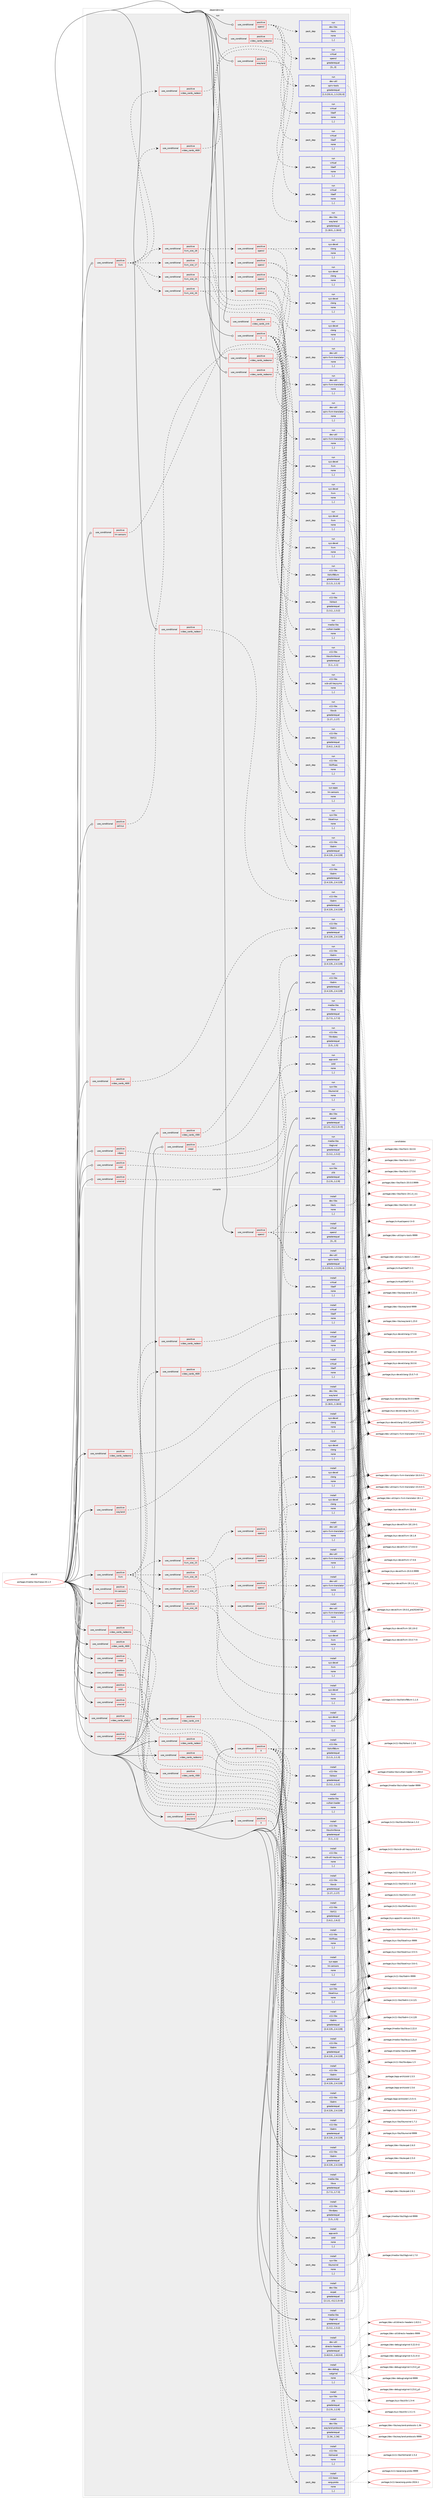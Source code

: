digraph prolog {

# *************
# Graph options
# *************

newrank=true;
concentrate=true;
compound=true;
graph [rankdir=LR,fontname=Helvetica,fontsize=10,ranksep=1.5];#, ranksep=2.5, nodesep=0.2];
edge  [arrowhead=vee];
node  [fontname=Helvetica,fontsize=10];

# **********
# The ebuild
# **********

subgraph cluster_leftcol {
color=gray;
label=<<i>ebuild</i>>;
id [label="portage://media-libs/mesa-24.1.3", color=red, width=4, href="../media-libs/mesa-24.1.3.svg"];
}

# ****************
# The dependencies
# ****************

subgraph cluster_midcol {
color=gray;
label=<<i>dependencies</i>>;
subgraph cluster_compile {
fillcolor="#eeeeee";
style=filled;
label=<<i>compile</i>>;
subgraph cond76541 {
dependency302393 [label=<<TABLE BORDER="0" CELLBORDER="1" CELLSPACING="0" CELLPADDING="4"><TR><TD ROWSPAN="3" CELLPADDING="10">use_conditional</TD></TR><TR><TD>positive</TD></TR><TR><TD>X</TD></TR></TABLE>>, shape=none, color=red];
subgraph pack223488 {
dependency302394 [label=<<TABLE BORDER="0" CELLBORDER="1" CELLSPACING="0" CELLPADDING="4" WIDTH="220"><TR><TD ROWSPAN="6" CELLPADDING="30">pack_dep</TD></TR><TR><TD WIDTH="110">install</TD></TR><TR><TD>x11-libs</TD></TR><TR><TD>libX11</TD></TR><TR><TD>greaterequal</TD></TR><TR><TD>[1.6.2,,,1.6.2]</TD></TR></TABLE>>, shape=none, color=blue];
}
dependency302393:e -> dependency302394:w [weight=20,style="dashed",arrowhead="vee"];
subgraph pack223489 {
dependency302395 [label=<<TABLE BORDER="0" CELLBORDER="1" CELLSPACING="0" CELLPADDING="4" WIDTH="220"><TR><TD ROWSPAN="6" CELLPADDING="30">pack_dep</TD></TR><TR><TD WIDTH="110">install</TD></TR><TR><TD>x11-libs</TD></TR><TR><TD>libxshmfence</TD></TR><TR><TD>greaterequal</TD></TR><TR><TD>[1.1,,,1.1]</TD></TR></TABLE>>, shape=none, color=blue];
}
dependency302393:e -> dependency302395:w [weight=20,style="dashed",arrowhead="vee"];
subgraph pack223490 {
dependency302396 [label=<<TABLE BORDER="0" CELLBORDER="1" CELLSPACING="0" CELLPADDING="4" WIDTH="220"><TR><TD ROWSPAN="6" CELLPADDING="30">pack_dep</TD></TR><TR><TD WIDTH="110">install</TD></TR><TR><TD>x11-libs</TD></TR><TR><TD>libXext</TD></TR><TR><TD>greaterequal</TD></TR><TR><TD>[1.3.2,,,1.3.2]</TD></TR></TABLE>>, shape=none, color=blue];
}
dependency302393:e -> dependency302396:w [weight=20,style="dashed",arrowhead="vee"];
subgraph pack223491 {
dependency302397 [label=<<TABLE BORDER="0" CELLBORDER="1" CELLSPACING="0" CELLPADDING="4" WIDTH="220"><TR><TD ROWSPAN="6" CELLPADDING="30">pack_dep</TD></TR><TR><TD WIDTH="110">install</TD></TR><TR><TD>x11-libs</TD></TR><TR><TD>libXxf86vm</TD></TR><TR><TD>greaterequal</TD></TR><TR><TD>[1.1.3,,,1.1.3]</TD></TR></TABLE>>, shape=none, color=blue];
}
dependency302393:e -> dependency302397:w [weight=20,style="dashed",arrowhead="vee"];
subgraph pack223492 {
dependency302398 [label=<<TABLE BORDER="0" CELLBORDER="1" CELLSPACING="0" CELLPADDING="4" WIDTH="220"><TR><TD ROWSPAN="6" CELLPADDING="30">pack_dep</TD></TR><TR><TD WIDTH="110">install</TD></TR><TR><TD>x11-libs</TD></TR><TR><TD>libxcb</TD></TR><TR><TD>greaterequal</TD></TR><TR><TD>[1.17,,,1.17]</TD></TR></TABLE>>, shape=none, color=blue];
}
dependency302393:e -> dependency302398:w [weight=20,style="dashed",arrowhead="vee"];
subgraph pack223493 {
dependency302399 [label=<<TABLE BORDER="0" CELLBORDER="1" CELLSPACING="0" CELLPADDING="4" WIDTH="220"><TR><TD ROWSPAN="6" CELLPADDING="30">pack_dep</TD></TR><TR><TD WIDTH="110">install</TD></TR><TR><TD>x11-libs</TD></TR><TR><TD>libXfixes</TD></TR><TR><TD>none</TD></TR><TR><TD>[,,]</TD></TR></TABLE>>, shape=none, color=blue];
}
dependency302393:e -> dependency302399:w [weight=20,style="dashed",arrowhead="vee"];
subgraph pack223494 {
dependency302400 [label=<<TABLE BORDER="0" CELLBORDER="1" CELLSPACING="0" CELLPADDING="4" WIDTH="220"><TR><TD ROWSPAN="6" CELLPADDING="30">pack_dep</TD></TR><TR><TD WIDTH="110">install</TD></TR><TR><TD>x11-libs</TD></TR><TR><TD>xcb-util-keysyms</TD></TR><TR><TD>none</TD></TR><TR><TD>[,,]</TD></TR></TABLE>>, shape=none, color=blue];
}
dependency302393:e -> dependency302400:w [weight=20,style="dashed",arrowhead="vee"];
}
id:e -> dependency302393:w [weight=20,style="solid",arrowhead="vee"];
subgraph cond76542 {
dependency302401 [label=<<TABLE BORDER="0" CELLBORDER="1" CELLSPACING="0" CELLPADDING="4"><TR><TD ROWSPAN="3" CELLPADDING="10">use_conditional</TD></TR><TR><TD>positive</TD></TR><TR><TD>X</TD></TR></TABLE>>, shape=none, color=red];
subgraph pack223495 {
dependency302402 [label=<<TABLE BORDER="0" CELLBORDER="1" CELLSPACING="0" CELLPADDING="4" WIDTH="220"><TR><TD ROWSPAN="6" CELLPADDING="30">pack_dep</TD></TR><TR><TD WIDTH="110">install</TD></TR><TR><TD>x11-libs</TD></TR><TR><TD>libXrandr</TD></TR><TR><TD>none</TD></TR><TR><TD>[,,]</TD></TR></TABLE>>, shape=none, color=blue];
}
dependency302401:e -> dependency302402:w [weight=20,style="dashed",arrowhead="vee"];
subgraph pack223496 {
dependency302403 [label=<<TABLE BORDER="0" CELLBORDER="1" CELLSPACING="0" CELLPADDING="4" WIDTH="220"><TR><TD ROWSPAN="6" CELLPADDING="30">pack_dep</TD></TR><TR><TD WIDTH="110">install</TD></TR><TR><TD>x11-base</TD></TR><TR><TD>xorg-proto</TD></TR><TR><TD>none</TD></TR><TR><TD>[,,]</TD></TR></TABLE>>, shape=none, color=blue];
}
dependency302401:e -> dependency302403:w [weight=20,style="dashed",arrowhead="vee"];
}
id:e -> dependency302401:w [weight=20,style="solid",arrowhead="vee"];
subgraph cond76543 {
dependency302404 [label=<<TABLE BORDER="0" CELLBORDER="1" CELLSPACING="0" CELLPADDING="4"><TR><TD ROWSPAN="3" CELLPADDING="10">use_conditional</TD></TR><TR><TD>positive</TD></TR><TR><TD>llvm</TD></TR></TABLE>>, shape=none, color=red];
subgraph cond76544 {
dependency302405 [label=<<TABLE BORDER="0" CELLBORDER="1" CELLSPACING="0" CELLPADDING="4"><TR><TD ROWSPAN="3" CELLPADDING="10">use_conditional</TD></TR><TR><TD>positive</TD></TR><TR><TD>llvm_slot_15</TD></TR></TABLE>>, shape=none, color=red];
subgraph pack223497 {
dependency302406 [label=<<TABLE BORDER="0" CELLBORDER="1" CELLSPACING="0" CELLPADDING="4" WIDTH="220"><TR><TD ROWSPAN="6" CELLPADDING="30">pack_dep</TD></TR><TR><TD WIDTH="110">install</TD></TR><TR><TD>sys-devel</TD></TR><TR><TD>llvm</TD></TR><TR><TD>none</TD></TR><TR><TD>[,,]</TD></TR></TABLE>>, shape=none, color=blue];
}
dependency302405:e -> dependency302406:w [weight=20,style="dashed",arrowhead="vee"];
subgraph cond76545 {
dependency302407 [label=<<TABLE BORDER="0" CELLBORDER="1" CELLSPACING="0" CELLPADDING="4"><TR><TD ROWSPAN="3" CELLPADDING="10">use_conditional</TD></TR><TR><TD>positive</TD></TR><TR><TD>opencl</TD></TR></TABLE>>, shape=none, color=red];
subgraph pack223498 {
dependency302408 [label=<<TABLE BORDER="0" CELLBORDER="1" CELLSPACING="0" CELLPADDING="4" WIDTH="220"><TR><TD ROWSPAN="6" CELLPADDING="30">pack_dep</TD></TR><TR><TD WIDTH="110">install</TD></TR><TR><TD>dev-util</TD></TR><TR><TD>spirv-llvm-translator</TD></TR><TR><TD>none</TD></TR><TR><TD>[,,]</TD></TR></TABLE>>, shape=none, color=blue];
}
dependency302407:e -> dependency302408:w [weight=20,style="dashed",arrowhead="vee"];
subgraph pack223499 {
dependency302409 [label=<<TABLE BORDER="0" CELLBORDER="1" CELLSPACING="0" CELLPADDING="4" WIDTH="220"><TR><TD ROWSPAN="6" CELLPADDING="30">pack_dep</TD></TR><TR><TD WIDTH="110">install</TD></TR><TR><TD>sys-devel</TD></TR><TR><TD>clang</TD></TR><TR><TD>none</TD></TR><TR><TD>[,,]</TD></TR></TABLE>>, shape=none, color=blue];
}
dependency302407:e -> dependency302409:w [weight=20,style="dashed",arrowhead="vee"];
}
dependency302405:e -> dependency302407:w [weight=20,style="dashed",arrowhead="vee"];
}
dependency302404:e -> dependency302405:w [weight=20,style="dashed",arrowhead="vee"];
subgraph cond76546 {
dependency302410 [label=<<TABLE BORDER="0" CELLBORDER="1" CELLSPACING="0" CELLPADDING="4"><TR><TD ROWSPAN="3" CELLPADDING="10">use_conditional</TD></TR><TR><TD>positive</TD></TR><TR><TD>llvm_slot_16</TD></TR></TABLE>>, shape=none, color=red];
subgraph pack223500 {
dependency302411 [label=<<TABLE BORDER="0" CELLBORDER="1" CELLSPACING="0" CELLPADDING="4" WIDTH="220"><TR><TD ROWSPAN="6" CELLPADDING="30">pack_dep</TD></TR><TR><TD WIDTH="110">install</TD></TR><TR><TD>sys-devel</TD></TR><TR><TD>llvm</TD></TR><TR><TD>none</TD></TR><TR><TD>[,,]</TD></TR></TABLE>>, shape=none, color=blue];
}
dependency302410:e -> dependency302411:w [weight=20,style="dashed",arrowhead="vee"];
subgraph cond76547 {
dependency302412 [label=<<TABLE BORDER="0" CELLBORDER="1" CELLSPACING="0" CELLPADDING="4"><TR><TD ROWSPAN="3" CELLPADDING="10">use_conditional</TD></TR><TR><TD>positive</TD></TR><TR><TD>opencl</TD></TR></TABLE>>, shape=none, color=red];
subgraph pack223501 {
dependency302413 [label=<<TABLE BORDER="0" CELLBORDER="1" CELLSPACING="0" CELLPADDING="4" WIDTH="220"><TR><TD ROWSPAN="6" CELLPADDING="30">pack_dep</TD></TR><TR><TD WIDTH="110">install</TD></TR><TR><TD>dev-util</TD></TR><TR><TD>spirv-llvm-translator</TD></TR><TR><TD>none</TD></TR><TR><TD>[,,]</TD></TR></TABLE>>, shape=none, color=blue];
}
dependency302412:e -> dependency302413:w [weight=20,style="dashed",arrowhead="vee"];
subgraph pack223502 {
dependency302414 [label=<<TABLE BORDER="0" CELLBORDER="1" CELLSPACING="0" CELLPADDING="4" WIDTH="220"><TR><TD ROWSPAN="6" CELLPADDING="30">pack_dep</TD></TR><TR><TD WIDTH="110">install</TD></TR><TR><TD>sys-devel</TD></TR><TR><TD>clang</TD></TR><TR><TD>none</TD></TR><TR><TD>[,,]</TD></TR></TABLE>>, shape=none, color=blue];
}
dependency302412:e -> dependency302414:w [weight=20,style="dashed",arrowhead="vee"];
}
dependency302410:e -> dependency302412:w [weight=20,style="dashed",arrowhead="vee"];
}
dependency302404:e -> dependency302410:w [weight=20,style="dashed",arrowhead="vee"];
subgraph cond76548 {
dependency302415 [label=<<TABLE BORDER="0" CELLBORDER="1" CELLSPACING="0" CELLPADDING="4"><TR><TD ROWSPAN="3" CELLPADDING="10">use_conditional</TD></TR><TR><TD>positive</TD></TR><TR><TD>llvm_slot_17</TD></TR></TABLE>>, shape=none, color=red];
subgraph pack223503 {
dependency302416 [label=<<TABLE BORDER="0" CELLBORDER="1" CELLSPACING="0" CELLPADDING="4" WIDTH="220"><TR><TD ROWSPAN="6" CELLPADDING="30">pack_dep</TD></TR><TR><TD WIDTH="110">install</TD></TR><TR><TD>sys-devel</TD></TR><TR><TD>llvm</TD></TR><TR><TD>none</TD></TR><TR><TD>[,,]</TD></TR></TABLE>>, shape=none, color=blue];
}
dependency302415:e -> dependency302416:w [weight=20,style="dashed",arrowhead="vee"];
subgraph cond76549 {
dependency302417 [label=<<TABLE BORDER="0" CELLBORDER="1" CELLSPACING="0" CELLPADDING="4"><TR><TD ROWSPAN="3" CELLPADDING="10">use_conditional</TD></TR><TR><TD>positive</TD></TR><TR><TD>opencl</TD></TR></TABLE>>, shape=none, color=red];
subgraph pack223504 {
dependency302418 [label=<<TABLE BORDER="0" CELLBORDER="1" CELLSPACING="0" CELLPADDING="4" WIDTH="220"><TR><TD ROWSPAN="6" CELLPADDING="30">pack_dep</TD></TR><TR><TD WIDTH="110">install</TD></TR><TR><TD>dev-util</TD></TR><TR><TD>spirv-llvm-translator</TD></TR><TR><TD>none</TD></TR><TR><TD>[,,]</TD></TR></TABLE>>, shape=none, color=blue];
}
dependency302417:e -> dependency302418:w [weight=20,style="dashed",arrowhead="vee"];
subgraph pack223505 {
dependency302419 [label=<<TABLE BORDER="0" CELLBORDER="1" CELLSPACING="0" CELLPADDING="4" WIDTH="220"><TR><TD ROWSPAN="6" CELLPADDING="30">pack_dep</TD></TR><TR><TD WIDTH="110">install</TD></TR><TR><TD>sys-devel</TD></TR><TR><TD>clang</TD></TR><TR><TD>none</TD></TR><TR><TD>[,,]</TD></TR></TABLE>>, shape=none, color=blue];
}
dependency302417:e -> dependency302419:w [weight=20,style="dashed",arrowhead="vee"];
}
dependency302415:e -> dependency302417:w [weight=20,style="dashed",arrowhead="vee"];
}
dependency302404:e -> dependency302415:w [weight=20,style="dashed",arrowhead="vee"];
subgraph cond76550 {
dependency302420 [label=<<TABLE BORDER="0" CELLBORDER="1" CELLSPACING="0" CELLPADDING="4"><TR><TD ROWSPAN="3" CELLPADDING="10">use_conditional</TD></TR><TR><TD>positive</TD></TR><TR><TD>llvm_slot_18</TD></TR></TABLE>>, shape=none, color=red];
subgraph pack223506 {
dependency302421 [label=<<TABLE BORDER="0" CELLBORDER="1" CELLSPACING="0" CELLPADDING="4" WIDTH="220"><TR><TD ROWSPAN="6" CELLPADDING="30">pack_dep</TD></TR><TR><TD WIDTH="110">install</TD></TR><TR><TD>sys-devel</TD></TR><TR><TD>llvm</TD></TR><TR><TD>none</TD></TR><TR><TD>[,,]</TD></TR></TABLE>>, shape=none, color=blue];
}
dependency302420:e -> dependency302421:w [weight=20,style="dashed",arrowhead="vee"];
subgraph cond76551 {
dependency302422 [label=<<TABLE BORDER="0" CELLBORDER="1" CELLSPACING="0" CELLPADDING="4"><TR><TD ROWSPAN="3" CELLPADDING="10">use_conditional</TD></TR><TR><TD>positive</TD></TR><TR><TD>opencl</TD></TR></TABLE>>, shape=none, color=red];
subgraph pack223507 {
dependency302423 [label=<<TABLE BORDER="0" CELLBORDER="1" CELLSPACING="0" CELLPADDING="4" WIDTH="220"><TR><TD ROWSPAN="6" CELLPADDING="30">pack_dep</TD></TR><TR><TD WIDTH="110">install</TD></TR><TR><TD>dev-util</TD></TR><TR><TD>spirv-llvm-translator</TD></TR><TR><TD>none</TD></TR><TR><TD>[,,]</TD></TR></TABLE>>, shape=none, color=blue];
}
dependency302422:e -> dependency302423:w [weight=20,style="dashed",arrowhead="vee"];
subgraph pack223508 {
dependency302424 [label=<<TABLE BORDER="0" CELLBORDER="1" CELLSPACING="0" CELLPADDING="4" WIDTH="220"><TR><TD ROWSPAN="6" CELLPADDING="30">pack_dep</TD></TR><TR><TD WIDTH="110">install</TD></TR><TR><TD>sys-devel</TD></TR><TR><TD>clang</TD></TR><TR><TD>none</TD></TR><TR><TD>[,,]</TD></TR></TABLE>>, shape=none, color=blue];
}
dependency302422:e -> dependency302424:w [weight=20,style="dashed",arrowhead="vee"];
}
dependency302420:e -> dependency302422:w [weight=20,style="dashed",arrowhead="vee"];
}
dependency302404:e -> dependency302420:w [weight=20,style="dashed",arrowhead="vee"];
subgraph cond76552 {
dependency302425 [label=<<TABLE BORDER="0" CELLBORDER="1" CELLSPACING="0" CELLPADDING="4"><TR><TD ROWSPAN="3" CELLPADDING="10">use_conditional</TD></TR><TR><TD>positive</TD></TR><TR><TD>video_cards_r600</TD></TR></TABLE>>, shape=none, color=red];
subgraph pack223509 {
dependency302426 [label=<<TABLE BORDER="0" CELLBORDER="1" CELLSPACING="0" CELLPADDING="4" WIDTH="220"><TR><TD ROWSPAN="6" CELLPADDING="30">pack_dep</TD></TR><TR><TD WIDTH="110">install</TD></TR><TR><TD>virtual</TD></TR><TR><TD>libelf</TD></TR><TR><TD>none</TD></TR><TR><TD>[,,]</TD></TR></TABLE>>, shape=none, color=blue];
}
dependency302425:e -> dependency302426:w [weight=20,style="dashed",arrowhead="vee"];
}
dependency302404:e -> dependency302425:w [weight=20,style="dashed",arrowhead="vee"];
subgraph cond76553 {
dependency302427 [label=<<TABLE BORDER="0" CELLBORDER="1" CELLSPACING="0" CELLPADDING="4"><TR><TD ROWSPAN="3" CELLPADDING="10">use_conditional</TD></TR><TR><TD>positive</TD></TR><TR><TD>video_cards_radeon</TD></TR></TABLE>>, shape=none, color=red];
subgraph pack223510 {
dependency302428 [label=<<TABLE BORDER="0" CELLBORDER="1" CELLSPACING="0" CELLPADDING="4" WIDTH="220"><TR><TD ROWSPAN="6" CELLPADDING="30">pack_dep</TD></TR><TR><TD WIDTH="110">install</TD></TR><TR><TD>virtual</TD></TR><TR><TD>libelf</TD></TR><TR><TD>none</TD></TR><TR><TD>[,,]</TD></TR></TABLE>>, shape=none, color=blue];
}
dependency302427:e -> dependency302428:w [weight=20,style="dashed",arrowhead="vee"];
}
dependency302404:e -> dependency302427:w [weight=20,style="dashed",arrowhead="vee"];
}
id:e -> dependency302404:w [weight=20,style="solid",arrowhead="vee"];
subgraph cond76554 {
dependency302429 [label=<<TABLE BORDER="0" CELLBORDER="1" CELLSPACING="0" CELLPADDING="4"><TR><TD ROWSPAN="3" CELLPADDING="10">use_conditional</TD></TR><TR><TD>positive</TD></TR><TR><TD>lm-sensors</TD></TR></TABLE>>, shape=none, color=red];
subgraph pack223511 {
dependency302430 [label=<<TABLE BORDER="0" CELLBORDER="1" CELLSPACING="0" CELLPADDING="4" WIDTH="220"><TR><TD ROWSPAN="6" CELLPADDING="30">pack_dep</TD></TR><TR><TD WIDTH="110">install</TD></TR><TR><TD>sys-apps</TD></TR><TR><TD>lm-sensors</TD></TR><TR><TD>none</TD></TR><TR><TD>[,,]</TD></TR></TABLE>>, shape=none, color=blue];
}
dependency302429:e -> dependency302430:w [weight=20,style="dashed",arrowhead="vee"];
}
id:e -> dependency302429:w [weight=20,style="solid",arrowhead="vee"];
subgraph cond76555 {
dependency302431 [label=<<TABLE BORDER="0" CELLBORDER="1" CELLSPACING="0" CELLPADDING="4"><TR><TD ROWSPAN="3" CELLPADDING="10">use_conditional</TD></TR><TR><TD>positive</TD></TR><TR><TD>opencl</TD></TR></TABLE>>, shape=none, color=red];
subgraph pack223512 {
dependency302432 [label=<<TABLE BORDER="0" CELLBORDER="1" CELLSPACING="0" CELLPADDING="4" WIDTH="220"><TR><TD ROWSPAN="6" CELLPADDING="30">pack_dep</TD></TR><TR><TD WIDTH="110">install</TD></TR><TR><TD>virtual</TD></TR><TR><TD>opencl</TD></TR><TR><TD>greaterequal</TD></TR><TR><TD>[3,,,3]</TD></TR></TABLE>>, shape=none, color=blue];
}
dependency302431:e -> dependency302432:w [weight=20,style="dashed",arrowhead="vee"];
subgraph pack223513 {
dependency302433 [label=<<TABLE BORDER="0" CELLBORDER="1" CELLSPACING="0" CELLPADDING="4" WIDTH="220"><TR><TD ROWSPAN="6" CELLPADDING="30">pack_dep</TD></TR><TR><TD WIDTH="110">install</TD></TR><TR><TD>dev-libs</TD></TR><TR><TD>libclc</TD></TR><TR><TD>none</TD></TR><TR><TD>[,,]</TD></TR></TABLE>>, shape=none, color=blue];
}
dependency302431:e -> dependency302433:w [weight=20,style="dashed",arrowhead="vee"];
subgraph pack223514 {
dependency302434 [label=<<TABLE BORDER="0" CELLBORDER="1" CELLSPACING="0" CELLPADDING="4" WIDTH="220"><TR><TD ROWSPAN="6" CELLPADDING="30">pack_dep</TD></TR><TR><TD WIDTH="110">install</TD></TR><TR><TD>dev-util</TD></TR><TR><TD>spirv-tools</TD></TR><TR><TD>greaterequal</TD></TR><TR><TD>[1.3.231.0,,,1.3.231.0]</TD></TR></TABLE>>, shape=none, color=blue];
}
dependency302431:e -> dependency302434:w [weight=20,style="dashed",arrowhead="vee"];
subgraph pack223515 {
dependency302435 [label=<<TABLE BORDER="0" CELLBORDER="1" CELLSPACING="0" CELLPADDING="4" WIDTH="220"><TR><TD ROWSPAN="6" CELLPADDING="30">pack_dep</TD></TR><TR><TD WIDTH="110">install</TD></TR><TR><TD>virtual</TD></TR><TR><TD>libelf</TD></TR><TR><TD>none</TD></TR><TR><TD>[,,]</TD></TR></TABLE>>, shape=none, color=blue];
}
dependency302431:e -> dependency302435:w [weight=20,style="dashed",arrowhead="vee"];
}
id:e -> dependency302431:w [weight=20,style="solid",arrowhead="vee"];
subgraph cond76556 {
dependency302436 [label=<<TABLE BORDER="0" CELLBORDER="1" CELLSPACING="0" CELLPADDING="4"><TR><TD ROWSPAN="3" CELLPADDING="10">use_conditional</TD></TR><TR><TD>positive</TD></TR><TR><TD>selinux</TD></TR></TABLE>>, shape=none, color=red];
subgraph pack223516 {
dependency302437 [label=<<TABLE BORDER="0" CELLBORDER="1" CELLSPACING="0" CELLPADDING="4" WIDTH="220"><TR><TD ROWSPAN="6" CELLPADDING="30">pack_dep</TD></TR><TR><TD WIDTH="110">install</TD></TR><TR><TD>sys-libs</TD></TR><TR><TD>libselinux</TD></TR><TR><TD>none</TD></TR><TR><TD>[,,]</TD></TR></TABLE>>, shape=none, color=blue];
}
dependency302436:e -> dependency302437:w [weight=20,style="dashed",arrowhead="vee"];
}
id:e -> dependency302436:w [weight=20,style="solid",arrowhead="vee"];
subgraph cond76557 {
dependency302438 [label=<<TABLE BORDER="0" CELLBORDER="1" CELLSPACING="0" CELLPADDING="4"><TR><TD ROWSPAN="3" CELLPADDING="10">use_conditional</TD></TR><TR><TD>positive</TD></TR><TR><TD>unwind</TD></TR></TABLE>>, shape=none, color=red];
subgraph pack223517 {
dependency302439 [label=<<TABLE BORDER="0" CELLBORDER="1" CELLSPACING="0" CELLPADDING="4" WIDTH="220"><TR><TD ROWSPAN="6" CELLPADDING="30">pack_dep</TD></TR><TR><TD WIDTH="110">install</TD></TR><TR><TD>sys-libs</TD></TR><TR><TD>libunwind</TD></TR><TR><TD>none</TD></TR><TR><TD>[,,]</TD></TR></TABLE>>, shape=none, color=blue];
}
dependency302438:e -> dependency302439:w [weight=20,style="dashed",arrowhead="vee"];
}
id:e -> dependency302438:w [weight=20,style="solid",arrowhead="vee"];
subgraph cond76558 {
dependency302440 [label=<<TABLE BORDER="0" CELLBORDER="1" CELLSPACING="0" CELLPADDING="4"><TR><TD ROWSPAN="3" CELLPADDING="10">use_conditional</TD></TR><TR><TD>positive</TD></TR><TR><TD>vaapi</TD></TR></TABLE>>, shape=none, color=red];
subgraph pack223518 {
dependency302441 [label=<<TABLE BORDER="0" CELLBORDER="1" CELLSPACING="0" CELLPADDING="4" WIDTH="220"><TR><TD ROWSPAN="6" CELLPADDING="30">pack_dep</TD></TR><TR><TD WIDTH="110">install</TD></TR><TR><TD>media-libs</TD></TR><TR><TD>libva</TD></TR><TR><TD>greaterequal</TD></TR><TR><TD>[1.7.3,,,1.7.3]</TD></TR></TABLE>>, shape=none, color=blue];
}
dependency302440:e -> dependency302441:w [weight=20,style="dashed",arrowhead="vee"];
}
id:e -> dependency302440:w [weight=20,style="solid",arrowhead="vee"];
subgraph cond76559 {
dependency302442 [label=<<TABLE BORDER="0" CELLBORDER="1" CELLSPACING="0" CELLPADDING="4"><TR><TD ROWSPAN="3" CELLPADDING="10">use_conditional</TD></TR><TR><TD>positive</TD></TR><TR><TD>valgrind</TD></TR></TABLE>>, shape=none, color=red];
subgraph pack223519 {
dependency302443 [label=<<TABLE BORDER="0" CELLBORDER="1" CELLSPACING="0" CELLPADDING="4" WIDTH="220"><TR><TD ROWSPAN="6" CELLPADDING="30">pack_dep</TD></TR><TR><TD WIDTH="110">install</TD></TR><TR><TD>dev-debug</TD></TR><TR><TD>valgrind</TD></TR><TR><TD>none</TD></TR><TR><TD>[,,]</TD></TR></TABLE>>, shape=none, color=blue];
}
dependency302442:e -> dependency302443:w [weight=20,style="dashed",arrowhead="vee"];
}
id:e -> dependency302442:w [weight=20,style="solid",arrowhead="vee"];
subgraph cond76560 {
dependency302444 [label=<<TABLE BORDER="0" CELLBORDER="1" CELLSPACING="0" CELLPADDING="4"><TR><TD ROWSPAN="3" CELLPADDING="10">use_conditional</TD></TR><TR><TD>positive</TD></TR><TR><TD>vdpau</TD></TR></TABLE>>, shape=none, color=red];
subgraph pack223520 {
dependency302445 [label=<<TABLE BORDER="0" CELLBORDER="1" CELLSPACING="0" CELLPADDING="4" WIDTH="220"><TR><TD ROWSPAN="6" CELLPADDING="30">pack_dep</TD></TR><TR><TD WIDTH="110">install</TD></TR><TR><TD>x11-libs</TD></TR><TR><TD>libvdpau</TD></TR><TR><TD>greaterequal</TD></TR><TR><TD>[1.5,,,1.5]</TD></TR></TABLE>>, shape=none, color=blue];
}
dependency302444:e -> dependency302445:w [weight=20,style="dashed",arrowhead="vee"];
}
id:e -> dependency302444:w [weight=20,style="solid",arrowhead="vee"];
subgraph cond76561 {
dependency302446 [label=<<TABLE BORDER="0" CELLBORDER="1" CELLSPACING="0" CELLPADDING="4"><TR><TD ROWSPAN="3" CELLPADDING="10">use_conditional</TD></TR><TR><TD>positive</TD></TR><TR><TD>video_cards_d3d12</TD></TR></TABLE>>, shape=none, color=red];
subgraph pack223521 {
dependency302447 [label=<<TABLE BORDER="0" CELLBORDER="1" CELLSPACING="0" CELLPADDING="4" WIDTH="220"><TR><TD ROWSPAN="6" CELLPADDING="30">pack_dep</TD></TR><TR><TD WIDTH="110">install</TD></TR><TR><TD>dev-util</TD></TR><TR><TD>directx-headers</TD></TR><TR><TD>greaterequal</TD></TR><TR><TD>[1.613.0,,,1.613.0]</TD></TR></TABLE>>, shape=none, color=blue];
}
dependency302446:e -> dependency302447:w [weight=20,style="dashed",arrowhead="vee"];
}
id:e -> dependency302446:w [weight=20,style="solid",arrowhead="vee"];
subgraph cond76562 {
dependency302448 [label=<<TABLE BORDER="0" CELLBORDER="1" CELLSPACING="0" CELLPADDING="4"><TR><TD ROWSPAN="3" CELLPADDING="10">use_conditional</TD></TR><TR><TD>positive</TD></TR><TR><TD>video_cards_r300</TD></TR></TABLE>>, shape=none, color=red];
subgraph pack223522 {
dependency302449 [label=<<TABLE BORDER="0" CELLBORDER="1" CELLSPACING="0" CELLPADDING="4" WIDTH="220"><TR><TD ROWSPAN="6" CELLPADDING="30">pack_dep</TD></TR><TR><TD WIDTH="110">install</TD></TR><TR><TD>x11-libs</TD></TR><TR><TD>libdrm</TD></TR><TR><TD>greaterequal</TD></TR><TR><TD>[2.4.119,,,2.4.119]</TD></TR></TABLE>>, shape=none, color=blue];
}
dependency302448:e -> dependency302449:w [weight=20,style="dashed",arrowhead="vee"];
}
id:e -> dependency302448:w [weight=20,style="solid",arrowhead="vee"];
subgraph cond76563 {
dependency302450 [label=<<TABLE BORDER="0" CELLBORDER="1" CELLSPACING="0" CELLPADDING="4"><TR><TD ROWSPAN="3" CELLPADDING="10">use_conditional</TD></TR><TR><TD>positive</TD></TR><TR><TD>video_cards_r600</TD></TR></TABLE>>, shape=none, color=red];
subgraph pack223523 {
dependency302451 [label=<<TABLE BORDER="0" CELLBORDER="1" CELLSPACING="0" CELLPADDING="4" WIDTH="220"><TR><TD ROWSPAN="6" CELLPADDING="30">pack_dep</TD></TR><TR><TD WIDTH="110">install</TD></TR><TR><TD>x11-libs</TD></TR><TR><TD>libdrm</TD></TR><TR><TD>greaterequal</TD></TR><TR><TD>[2.4.119,,,2.4.119]</TD></TR></TABLE>>, shape=none, color=blue];
}
dependency302450:e -> dependency302451:w [weight=20,style="dashed",arrowhead="vee"];
}
id:e -> dependency302450:w [weight=20,style="solid",arrowhead="vee"];
subgraph cond76564 {
dependency302452 [label=<<TABLE BORDER="0" CELLBORDER="1" CELLSPACING="0" CELLPADDING="4"><TR><TD ROWSPAN="3" CELLPADDING="10">use_conditional</TD></TR><TR><TD>positive</TD></TR><TR><TD>video_cards_radeon</TD></TR></TABLE>>, shape=none, color=red];
subgraph pack223524 {
dependency302453 [label=<<TABLE BORDER="0" CELLBORDER="1" CELLSPACING="0" CELLPADDING="4" WIDTH="220"><TR><TD ROWSPAN="6" CELLPADDING="30">pack_dep</TD></TR><TR><TD WIDTH="110">install</TD></TR><TR><TD>x11-libs</TD></TR><TR><TD>libdrm</TD></TR><TR><TD>greaterequal</TD></TR><TR><TD>[2.4.119,,,2.4.119]</TD></TR></TABLE>>, shape=none, color=blue];
}
dependency302452:e -> dependency302453:w [weight=20,style="dashed",arrowhead="vee"];
}
id:e -> dependency302452:w [weight=20,style="solid",arrowhead="vee"];
subgraph cond76565 {
dependency302454 [label=<<TABLE BORDER="0" CELLBORDER="1" CELLSPACING="0" CELLPADDING="4"><TR><TD ROWSPAN="3" CELLPADDING="10">use_conditional</TD></TR><TR><TD>positive</TD></TR><TR><TD>video_cards_radeonsi</TD></TR></TABLE>>, shape=none, color=red];
subgraph pack223525 {
dependency302455 [label=<<TABLE BORDER="0" CELLBORDER="1" CELLSPACING="0" CELLPADDING="4" WIDTH="220"><TR><TD ROWSPAN="6" CELLPADDING="30">pack_dep</TD></TR><TR><TD WIDTH="110">install</TD></TR><TR><TD>virtual</TD></TR><TR><TD>libelf</TD></TR><TR><TD>none</TD></TR><TR><TD>[,,]</TD></TR></TABLE>>, shape=none, color=blue];
}
dependency302454:e -> dependency302455:w [weight=20,style="dashed",arrowhead="vee"];
}
id:e -> dependency302454:w [weight=20,style="solid",arrowhead="vee"];
subgraph cond76566 {
dependency302456 [label=<<TABLE BORDER="0" CELLBORDER="1" CELLSPACING="0" CELLPADDING="4"><TR><TD ROWSPAN="3" CELLPADDING="10">use_conditional</TD></TR><TR><TD>positive</TD></TR><TR><TD>video_cards_radeonsi</TD></TR></TABLE>>, shape=none, color=red];
subgraph pack223526 {
dependency302457 [label=<<TABLE BORDER="0" CELLBORDER="1" CELLSPACING="0" CELLPADDING="4" WIDTH="220"><TR><TD ROWSPAN="6" CELLPADDING="30">pack_dep</TD></TR><TR><TD WIDTH="110">install</TD></TR><TR><TD>x11-libs</TD></TR><TR><TD>libdrm</TD></TR><TR><TD>greaterequal</TD></TR><TR><TD>[2.4.119,,,2.4.119]</TD></TR></TABLE>>, shape=none, color=blue];
}
dependency302456:e -> dependency302457:w [weight=20,style="dashed",arrowhead="vee"];
}
id:e -> dependency302456:w [weight=20,style="solid",arrowhead="vee"];
subgraph cond76567 {
dependency302458 [label=<<TABLE BORDER="0" CELLBORDER="1" CELLSPACING="0" CELLPADDING="4"><TR><TD ROWSPAN="3" CELLPADDING="10">use_conditional</TD></TR><TR><TD>positive</TD></TR><TR><TD>video_cards_radeonsi</TD></TR></TABLE>>, shape=none, color=red];
subgraph pack223527 {
dependency302459 [label=<<TABLE BORDER="0" CELLBORDER="1" CELLSPACING="0" CELLPADDING="4" WIDTH="220"><TR><TD ROWSPAN="6" CELLPADDING="30">pack_dep</TD></TR><TR><TD WIDTH="110">install</TD></TR><TR><TD>x11-libs</TD></TR><TR><TD>libdrm</TD></TR><TR><TD>greaterequal</TD></TR><TR><TD>[2.4.119,,,2.4.119]</TD></TR></TABLE>>, shape=none, color=blue];
}
dependency302458:e -> dependency302459:w [weight=20,style="dashed",arrowhead="vee"];
}
id:e -> dependency302458:w [weight=20,style="solid",arrowhead="vee"];
subgraph cond76568 {
dependency302460 [label=<<TABLE BORDER="0" CELLBORDER="1" CELLSPACING="0" CELLPADDING="4"><TR><TD ROWSPAN="3" CELLPADDING="10">use_conditional</TD></TR><TR><TD>positive</TD></TR><TR><TD>video_cards_zink</TD></TR></TABLE>>, shape=none, color=red];
subgraph pack223528 {
dependency302461 [label=<<TABLE BORDER="0" CELLBORDER="1" CELLSPACING="0" CELLPADDING="4" WIDTH="220"><TR><TD ROWSPAN="6" CELLPADDING="30">pack_dep</TD></TR><TR><TD WIDTH="110">install</TD></TR><TR><TD>media-libs</TD></TR><TR><TD>vulkan-loader</TD></TR><TR><TD>none</TD></TR><TR><TD>[,,]</TD></TR></TABLE>>, shape=none, color=blue];
}
dependency302460:e -> dependency302461:w [weight=20,style="dashed",arrowhead="vee"];
}
id:e -> dependency302460:w [weight=20,style="solid",arrowhead="vee"];
subgraph cond76569 {
dependency302462 [label=<<TABLE BORDER="0" CELLBORDER="1" CELLSPACING="0" CELLPADDING="4"><TR><TD ROWSPAN="3" CELLPADDING="10">use_conditional</TD></TR><TR><TD>positive</TD></TR><TR><TD>wayland</TD></TR></TABLE>>, shape=none, color=red];
subgraph pack223529 {
dependency302463 [label=<<TABLE BORDER="0" CELLBORDER="1" CELLSPACING="0" CELLPADDING="4" WIDTH="220"><TR><TD ROWSPAN="6" CELLPADDING="30">pack_dep</TD></TR><TR><TD WIDTH="110">install</TD></TR><TR><TD>dev-libs</TD></TR><TR><TD>wayland</TD></TR><TR><TD>greaterequal</TD></TR><TR><TD>[1.18.0,,,1.18.0]</TD></TR></TABLE>>, shape=none, color=blue];
}
dependency302462:e -> dependency302463:w [weight=20,style="dashed",arrowhead="vee"];
}
id:e -> dependency302462:w [weight=20,style="solid",arrowhead="vee"];
subgraph cond76570 {
dependency302464 [label=<<TABLE BORDER="0" CELLBORDER="1" CELLSPACING="0" CELLPADDING="4"><TR><TD ROWSPAN="3" CELLPADDING="10">use_conditional</TD></TR><TR><TD>positive</TD></TR><TR><TD>wayland</TD></TR></TABLE>>, shape=none, color=red];
subgraph pack223530 {
dependency302465 [label=<<TABLE BORDER="0" CELLBORDER="1" CELLSPACING="0" CELLPADDING="4" WIDTH="220"><TR><TD ROWSPAN="6" CELLPADDING="30">pack_dep</TD></TR><TR><TD WIDTH="110">install</TD></TR><TR><TD>dev-libs</TD></TR><TR><TD>wayland-protocols</TD></TR><TR><TD>greaterequal</TD></TR><TR><TD>[1.34,,,1.34]</TD></TR></TABLE>>, shape=none, color=blue];
}
dependency302464:e -> dependency302465:w [weight=20,style="dashed",arrowhead="vee"];
}
id:e -> dependency302464:w [weight=20,style="solid",arrowhead="vee"];
subgraph cond76571 {
dependency302466 [label=<<TABLE BORDER="0" CELLBORDER="1" CELLSPACING="0" CELLPADDING="4"><TR><TD ROWSPAN="3" CELLPADDING="10">use_conditional</TD></TR><TR><TD>positive</TD></TR><TR><TD>zstd</TD></TR></TABLE>>, shape=none, color=red];
subgraph pack223531 {
dependency302467 [label=<<TABLE BORDER="0" CELLBORDER="1" CELLSPACING="0" CELLPADDING="4" WIDTH="220"><TR><TD ROWSPAN="6" CELLPADDING="30">pack_dep</TD></TR><TR><TD WIDTH="110">install</TD></TR><TR><TD>app-arch</TD></TR><TR><TD>zstd</TD></TR><TR><TD>none</TD></TR><TR><TD>[,,]</TD></TR></TABLE>>, shape=none, color=blue];
}
dependency302466:e -> dependency302467:w [weight=20,style="dashed",arrowhead="vee"];
}
id:e -> dependency302466:w [weight=20,style="solid",arrowhead="vee"];
subgraph pack223532 {
dependency302468 [label=<<TABLE BORDER="0" CELLBORDER="1" CELLSPACING="0" CELLPADDING="4" WIDTH="220"><TR><TD ROWSPAN="6" CELLPADDING="30">pack_dep</TD></TR><TR><TD WIDTH="110">install</TD></TR><TR><TD>dev-libs</TD></TR><TR><TD>expat</TD></TR><TR><TD>greaterequal</TD></TR><TR><TD>[2.1.0,,-r3,2.1.0-r3]</TD></TR></TABLE>>, shape=none, color=blue];
}
id:e -> dependency302468:w [weight=20,style="solid",arrowhead="vee"];
subgraph pack223533 {
dependency302469 [label=<<TABLE BORDER="0" CELLBORDER="1" CELLSPACING="0" CELLPADDING="4" WIDTH="220"><TR><TD ROWSPAN="6" CELLPADDING="30">pack_dep</TD></TR><TR><TD WIDTH="110">install</TD></TR><TR><TD>media-libs</TD></TR><TR><TD>libglvnd</TD></TR><TR><TD>greaterequal</TD></TR><TR><TD>[1.3.2,,,1.3.2]</TD></TR></TABLE>>, shape=none, color=blue];
}
id:e -> dependency302469:w [weight=20,style="solid",arrowhead="vee"];
subgraph pack223534 {
dependency302470 [label=<<TABLE BORDER="0" CELLBORDER="1" CELLSPACING="0" CELLPADDING="4" WIDTH="220"><TR><TD ROWSPAN="6" CELLPADDING="30">pack_dep</TD></TR><TR><TD WIDTH="110">install</TD></TR><TR><TD>sys-libs</TD></TR><TR><TD>zlib</TD></TR><TR><TD>greaterequal</TD></TR><TR><TD>[1.2.9,,,1.2.9]</TD></TR></TABLE>>, shape=none, color=blue];
}
id:e -> dependency302470:w [weight=20,style="solid",arrowhead="vee"];
subgraph pack223535 {
dependency302471 [label=<<TABLE BORDER="0" CELLBORDER="1" CELLSPACING="0" CELLPADDING="4" WIDTH="220"><TR><TD ROWSPAN="6" CELLPADDING="30">pack_dep</TD></TR><TR><TD WIDTH="110">install</TD></TR><TR><TD>x11-libs</TD></TR><TR><TD>libdrm</TD></TR><TR><TD>greaterequal</TD></TR><TR><TD>[2.4.119,,,2.4.119]</TD></TR></TABLE>>, shape=none, color=blue];
}
id:e -> dependency302471:w [weight=20,style="solid",arrowhead="vee"];
}
subgraph cluster_compileandrun {
fillcolor="#eeeeee";
style=filled;
label=<<i>compile and run</i>>;
}
subgraph cluster_run {
fillcolor="#eeeeee";
style=filled;
label=<<i>run</i>>;
subgraph cond76572 {
dependency302472 [label=<<TABLE BORDER="0" CELLBORDER="1" CELLSPACING="0" CELLPADDING="4"><TR><TD ROWSPAN="3" CELLPADDING="10">use_conditional</TD></TR><TR><TD>positive</TD></TR><TR><TD>X</TD></TR></TABLE>>, shape=none, color=red];
subgraph pack223536 {
dependency302473 [label=<<TABLE BORDER="0" CELLBORDER="1" CELLSPACING="0" CELLPADDING="4" WIDTH="220"><TR><TD ROWSPAN="6" CELLPADDING="30">pack_dep</TD></TR><TR><TD WIDTH="110">run</TD></TR><TR><TD>x11-libs</TD></TR><TR><TD>libX11</TD></TR><TR><TD>greaterequal</TD></TR><TR><TD>[1.6.2,,,1.6.2]</TD></TR></TABLE>>, shape=none, color=blue];
}
dependency302472:e -> dependency302473:w [weight=20,style="dashed",arrowhead="vee"];
subgraph pack223537 {
dependency302474 [label=<<TABLE BORDER="0" CELLBORDER="1" CELLSPACING="0" CELLPADDING="4" WIDTH="220"><TR><TD ROWSPAN="6" CELLPADDING="30">pack_dep</TD></TR><TR><TD WIDTH="110">run</TD></TR><TR><TD>x11-libs</TD></TR><TR><TD>libxshmfence</TD></TR><TR><TD>greaterequal</TD></TR><TR><TD>[1.1,,,1.1]</TD></TR></TABLE>>, shape=none, color=blue];
}
dependency302472:e -> dependency302474:w [weight=20,style="dashed",arrowhead="vee"];
subgraph pack223538 {
dependency302475 [label=<<TABLE BORDER="0" CELLBORDER="1" CELLSPACING="0" CELLPADDING="4" WIDTH="220"><TR><TD ROWSPAN="6" CELLPADDING="30">pack_dep</TD></TR><TR><TD WIDTH="110">run</TD></TR><TR><TD>x11-libs</TD></TR><TR><TD>libXext</TD></TR><TR><TD>greaterequal</TD></TR><TR><TD>[1.3.2,,,1.3.2]</TD></TR></TABLE>>, shape=none, color=blue];
}
dependency302472:e -> dependency302475:w [weight=20,style="dashed",arrowhead="vee"];
subgraph pack223539 {
dependency302476 [label=<<TABLE BORDER="0" CELLBORDER="1" CELLSPACING="0" CELLPADDING="4" WIDTH="220"><TR><TD ROWSPAN="6" CELLPADDING="30">pack_dep</TD></TR><TR><TD WIDTH="110">run</TD></TR><TR><TD>x11-libs</TD></TR><TR><TD>libXxf86vm</TD></TR><TR><TD>greaterequal</TD></TR><TR><TD>[1.1.3,,,1.1.3]</TD></TR></TABLE>>, shape=none, color=blue];
}
dependency302472:e -> dependency302476:w [weight=20,style="dashed",arrowhead="vee"];
subgraph pack223540 {
dependency302477 [label=<<TABLE BORDER="0" CELLBORDER="1" CELLSPACING="0" CELLPADDING="4" WIDTH="220"><TR><TD ROWSPAN="6" CELLPADDING="30">pack_dep</TD></TR><TR><TD WIDTH="110">run</TD></TR><TR><TD>x11-libs</TD></TR><TR><TD>libxcb</TD></TR><TR><TD>greaterequal</TD></TR><TR><TD>[1.17,,,1.17]</TD></TR></TABLE>>, shape=none, color=blue];
}
dependency302472:e -> dependency302477:w [weight=20,style="dashed",arrowhead="vee"];
subgraph pack223541 {
dependency302478 [label=<<TABLE BORDER="0" CELLBORDER="1" CELLSPACING="0" CELLPADDING="4" WIDTH="220"><TR><TD ROWSPAN="6" CELLPADDING="30">pack_dep</TD></TR><TR><TD WIDTH="110">run</TD></TR><TR><TD>x11-libs</TD></TR><TR><TD>libXfixes</TD></TR><TR><TD>none</TD></TR><TR><TD>[,,]</TD></TR></TABLE>>, shape=none, color=blue];
}
dependency302472:e -> dependency302478:w [weight=20,style="dashed",arrowhead="vee"];
subgraph pack223542 {
dependency302479 [label=<<TABLE BORDER="0" CELLBORDER="1" CELLSPACING="0" CELLPADDING="4" WIDTH="220"><TR><TD ROWSPAN="6" CELLPADDING="30">pack_dep</TD></TR><TR><TD WIDTH="110">run</TD></TR><TR><TD>x11-libs</TD></TR><TR><TD>xcb-util-keysyms</TD></TR><TR><TD>none</TD></TR><TR><TD>[,,]</TD></TR></TABLE>>, shape=none, color=blue];
}
dependency302472:e -> dependency302479:w [weight=20,style="dashed",arrowhead="vee"];
}
id:e -> dependency302472:w [weight=20,style="solid",arrowhead="odot"];
subgraph cond76573 {
dependency302480 [label=<<TABLE BORDER="0" CELLBORDER="1" CELLSPACING="0" CELLPADDING="4"><TR><TD ROWSPAN="3" CELLPADDING="10">use_conditional</TD></TR><TR><TD>positive</TD></TR><TR><TD>llvm</TD></TR></TABLE>>, shape=none, color=red];
subgraph cond76574 {
dependency302481 [label=<<TABLE BORDER="0" CELLBORDER="1" CELLSPACING="0" CELLPADDING="4"><TR><TD ROWSPAN="3" CELLPADDING="10">use_conditional</TD></TR><TR><TD>positive</TD></TR><TR><TD>llvm_slot_15</TD></TR></TABLE>>, shape=none, color=red];
subgraph pack223543 {
dependency302482 [label=<<TABLE BORDER="0" CELLBORDER="1" CELLSPACING="0" CELLPADDING="4" WIDTH="220"><TR><TD ROWSPAN="6" CELLPADDING="30">pack_dep</TD></TR><TR><TD WIDTH="110">run</TD></TR><TR><TD>sys-devel</TD></TR><TR><TD>llvm</TD></TR><TR><TD>none</TD></TR><TR><TD>[,,]</TD></TR></TABLE>>, shape=none, color=blue];
}
dependency302481:e -> dependency302482:w [weight=20,style="dashed",arrowhead="vee"];
subgraph cond76575 {
dependency302483 [label=<<TABLE BORDER="0" CELLBORDER="1" CELLSPACING="0" CELLPADDING="4"><TR><TD ROWSPAN="3" CELLPADDING="10">use_conditional</TD></TR><TR><TD>positive</TD></TR><TR><TD>opencl</TD></TR></TABLE>>, shape=none, color=red];
subgraph pack223544 {
dependency302484 [label=<<TABLE BORDER="0" CELLBORDER="1" CELLSPACING="0" CELLPADDING="4" WIDTH="220"><TR><TD ROWSPAN="6" CELLPADDING="30">pack_dep</TD></TR><TR><TD WIDTH="110">run</TD></TR><TR><TD>dev-util</TD></TR><TR><TD>spirv-llvm-translator</TD></TR><TR><TD>none</TD></TR><TR><TD>[,,]</TD></TR></TABLE>>, shape=none, color=blue];
}
dependency302483:e -> dependency302484:w [weight=20,style="dashed",arrowhead="vee"];
subgraph pack223545 {
dependency302485 [label=<<TABLE BORDER="0" CELLBORDER="1" CELLSPACING="0" CELLPADDING="4" WIDTH="220"><TR><TD ROWSPAN="6" CELLPADDING="30">pack_dep</TD></TR><TR><TD WIDTH="110">run</TD></TR><TR><TD>sys-devel</TD></TR><TR><TD>clang</TD></TR><TR><TD>none</TD></TR><TR><TD>[,,]</TD></TR></TABLE>>, shape=none, color=blue];
}
dependency302483:e -> dependency302485:w [weight=20,style="dashed",arrowhead="vee"];
}
dependency302481:e -> dependency302483:w [weight=20,style="dashed",arrowhead="vee"];
}
dependency302480:e -> dependency302481:w [weight=20,style="dashed",arrowhead="vee"];
subgraph cond76576 {
dependency302486 [label=<<TABLE BORDER="0" CELLBORDER="1" CELLSPACING="0" CELLPADDING="4"><TR><TD ROWSPAN="3" CELLPADDING="10">use_conditional</TD></TR><TR><TD>positive</TD></TR><TR><TD>llvm_slot_16</TD></TR></TABLE>>, shape=none, color=red];
subgraph pack223546 {
dependency302487 [label=<<TABLE BORDER="0" CELLBORDER="1" CELLSPACING="0" CELLPADDING="4" WIDTH="220"><TR><TD ROWSPAN="6" CELLPADDING="30">pack_dep</TD></TR><TR><TD WIDTH="110">run</TD></TR><TR><TD>sys-devel</TD></TR><TR><TD>llvm</TD></TR><TR><TD>none</TD></TR><TR><TD>[,,]</TD></TR></TABLE>>, shape=none, color=blue];
}
dependency302486:e -> dependency302487:w [weight=20,style="dashed",arrowhead="vee"];
subgraph cond76577 {
dependency302488 [label=<<TABLE BORDER="0" CELLBORDER="1" CELLSPACING="0" CELLPADDING="4"><TR><TD ROWSPAN="3" CELLPADDING="10">use_conditional</TD></TR><TR><TD>positive</TD></TR><TR><TD>opencl</TD></TR></TABLE>>, shape=none, color=red];
subgraph pack223547 {
dependency302489 [label=<<TABLE BORDER="0" CELLBORDER="1" CELLSPACING="0" CELLPADDING="4" WIDTH="220"><TR><TD ROWSPAN="6" CELLPADDING="30">pack_dep</TD></TR><TR><TD WIDTH="110">run</TD></TR><TR><TD>dev-util</TD></TR><TR><TD>spirv-llvm-translator</TD></TR><TR><TD>none</TD></TR><TR><TD>[,,]</TD></TR></TABLE>>, shape=none, color=blue];
}
dependency302488:e -> dependency302489:w [weight=20,style="dashed",arrowhead="vee"];
subgraph pack223548 {
dependency302490 [label=<<TABLE BORDER="0" CELLBORDER="1" CELLSPACING="0" CELLPADDING="4" WIDTH="220"><TR><TD ROWSPAN="6" CELLPADDING="30">pack_dep</TD></TR><TR><TD WIDTH="110">run</TD></TR><TR><TD>sys-devel</TD></TR><TR><TD>clang</TD></TR><TR><TD>none</TD></TR><TR><TD>[,,]</TD></TR></TABLE>>, shape=none, color=blue];
}
dependency302488:e -> dependency302490:w [weight=20,style="dashed",arrowhead="vee"];
}
dependency302486:e -> dependency302488:w [weight=20,style="dashed",arrowhead="vee"];
}
dependency302480:e -> dependency302486:w [weight=20,style="dashed",arrowhead="vee"];
subgraph cond76578 {
dependency302491 [label=<<TABLE BORDER="0" CELLBORDER="1" CELLSPACING="0" CELLPADDING="4"><TR><TD ROWSPAN="3" CELLPADDING="10">use_conditional</TD></TR><TR><TD>positive</TD></TR><TR><TD>llvm_slot_17</TD></TR></TABLE>>, shape=none, color=red];
subgraph pack223549 {
dependency302492 [label=<<TABLE BORDER="0" CELLBORDER="1" CELLSPACING="0" CELLPADDING="4" WIDTH="220"><TR><TD ROWSPAN="6" CELLPADDING="30">pack_dep</TD></TR><TR><TD WIDTH="110">run</TD></TR><TR><TD>sys-devel</TD></TR><TR><TD>llvm</TD></TR><TR><TD>none</TD></TR><TR><TD>[,,]</TD></TR></TABLE>>, shape=none, color=blue];
}
dependency302491:e -> dependency302492:w [weight=20,style="dashed",arrowhead="vee"];
subgraph cond76579 {
dependency302493 [label=<<TABLE BORDER="0" CELLBORDER="1" CELLSPACING="0" CELLPADDING="4"><TR><TD ROWSPAN="3" CELLPADDING="10">use_conditional</TD></TR><TR><TD>positive</TD></TR><TR><TD>opencl</TD></TR></TABLE>>, shape=none, color=red];
subgraph pack223550 {
dependency302494 [label=<<TABLE BORDER="0" CELLBORDER="1" CELLSPACING="0" CELLPADDING="4" WIDTH="220"><TR><TD ROWSPAN="6" CELLPADDING="30">pack_dep</TD></TR><TR><TD WIDTH="110">run</TD></TR><TR><TD>dev-util</TD></TR><TR><TD>spirv-llvm-translator</TD></TR><TR><TD>none</TD></TR><TR><TD>[,,]</TD></TR></TABLE>>, shape=none, color=blue];
}
dependency302493:e -> dependency302494:w [weight=20,style="dashed",arrowhead="vee"];
subgraph pack223551 {
dependency302495 [label=<<TABLE BORDER="0" CELLBORDER="1" CELLSPACING="0" CELLPADDING="4" WIDTH="220"><TR><TD ROWSPAN="6" CELLPADDING="30">pack_dep</TD></TR><TR><TD WIDTH="110">run</TD></TR><TR><TD>sys-devel</TD></TR><TR><TD>clang</TD></TR><TR><TD>none</TD></TR><TR><TD>[,,]</TD></TR></TABLE>>, shape=none, color=blue];
}
dependency302493:e -> dependency302495:w [weight=20,style="dashed",arrowhead="vee"];
}
dependency302491:e -> dependency302493:w [weight=20,style="dashed",arrowhead="vee"];
}
dependency302480:e -> dependency302491:w [weight=20,style="dashed",arrowhead="vee"];
subgraph cond76580 {
dependency302496 [label=<<TABLE BORDER="0" CELLBORDER="1" CELLSPACING="0" CELLPADDING="4"><TR><TD ROWSPAN="3" CELLPADDING="10">use_conditional</TD></TR><TR><TD>positive</TD></TR><TR><TD>llvm_slot_18</TD></TR></TABLE>>, shape=none, color=red];
subgraph pack223552 {
dependency302497 [label=<<TABLE BORDER="0" CELLBORDER="1" CELLSPACING="0" CELLPADDING="4" WIDTH="220"><TR><TD ROWSPAN="6" CELLPADDING="30">pack_dep</TD></TR><TR><TD WIDTH="110">run</TD></TR><TR><TD>sys-devel</TD></TR><TR><TD>llvm</TD></TR><TR><TD>none</TD></TR><TR><TD>[,,]</TD></TR></TABLE>>, shape=none, color=blue];
}
dependency302496:e -> dependency302497:w [weight=20,style="dashed",arrowhead="vee"];
subgraph cond76581 {
dependency302498 [label=<<TABLE BORDER="0" CELLBORDER="1" CELLSPACING="0" CELLPADDING="4"><TR><TD ROWSPAN="3" CELLPADDING="10">use_conditional</TD></TR><TR><TD>positive</TD></TR><TR><TD>opencl</TD></TR></TABLE>>, shape=none, color=red];
subgraph pack223553 {
dependency302499 [label=<<TABLE BORDER="0" CELLBORDER="1" CELLSPACING="0" CELLPADDING="4" WIDTH="220"><TR><TD ROWSPAN="6" CELLPADDING="30">pack_dep</TD></TR><TR><TD WIDTH="110">run</TD></TR><TR><TD>dev-util</TD></TR><TR><TD>spirv-llvm-translator</TD></TR><TR><TD>none</TD></TR><TR><TD>[,,]</TD></TR></TABLE>>, shape=none, color=blue];
}
dependency302498:e -> dependency302499:w [weight=20,style="dashed",arrowhead="vee"];
subgraph pack223554 {
dependency302500 [label=<<TABLE BORDER="0" CELLBORDER="1" CELLSPACING="0" CELLPADDING="4" WIDTH="220"><TR><TD ROWSPAN="6" CELLPADDING="30">pack_dep</TD></TR><TR><TD WIDTH="110">run</TD></TR><TR><TD>sys-devel</TD></TR><TR><TD>clang</TD></TR><TR><TD>none</TD></TR><TR><TD>[,,]</TD></TR></TABLE>>, shape=none, color=blue];
}
dependency302498:e -> dependency302500:w [weight=20,style="dashed",arrowhead="vee"];
}
dependency302496:e -> dependency302498:w [weight=20,style="dashed",arrowhead="vee"];
}
dependency302480:e -> dependency302496:w [weight=20,style="dashed",arrowhead="vee"];
subgraph cond76582 {
dependency302501 [label=<<TABLE BORDER="0" CELLBORDER="1" CELLSPACING="0" CELLPADDING="4"><TR><TD ROWSPAN="3" CELLPADDING="10">use_conditional</TD></TR><TR><TD>positive</TD></TR><TR><TD>video_cards_r600</TD></TR></TABLE>>, shape=none, color=red];
subgraph pack223555 {
dependency302502 [label=<<TABLE BORDER="0" CELLBORDER="1" CELLSPACING="0" CELLPADDING="4" WIDTH="220"><TR><TD ROWSPAN="6" CELLPADDING="30">pack_dep</TD></TR><TR><TD WIDTH="110">run</TD></TR><TR><TD>virtual</TD></TR><TR><TD>libelf</TD></TR><TR><TD>none</TD></TR><TR><TD>[,,]</TD></TR></TABLE>>, shape=none, color=blue];
}
dependency302501:e -> dependency302502:w [weight=20,style="dashed",arrowhead="vee"];
}
dependency302480:e -> dependency302501:w [weight=20,style="dashed",arrowhead="vee"];
subgraph cond76583 {
dependency302503 [label=<<TABLE BORDER="0" CELLBORDER="1" CELLSPACING="0" CELLPADDING="4"><TR><TD ROWSPAN="3" CELLPADDING="10">use_conditional</TD></TR><TR><TD>positive</TD></TR><TR><TD>video_cards_radeon</TD></TR></TABLE>>, shape=none, color=red];
subgraph pack223556 {
dependency302504 [label=<<TABLE BORDER="0" CELLBORDER="1" CELLSPACING="0" CELLPADDING="4" WIDTH="220"><TR><TD ROWSPAN="6" CELLPADDING="30">pack_dep</TD></TR><TR><TD WIDTH="110">run</TD></TR><TR><TD>virtual</TD></TR><TR><TD>libelf</TD></TR><TR><TD>none</TD></TR><TR><TD>[,,]</TD></TR></TABLE>>, shape=none, color=blue];
}
dependency302503:e -> dependency302504:w [weight=20,style="dashed",arrowhead="vee"];
}
dependency302480:e -> dependency302503:w [weight=20,style="dashed",arrowhead="vee"];
}
id:e -> dependency302480:w [weight=20,style="solid",arrowhead="odot"];
subgraph cond76584 {
dependency302505 [label=<<TABLE BORDER="0" CELLBORDER="1" CELLSPACING="0" CELLPADDING="4"><TR><TD ROWSPAN="3" CELLPADDING="10">use_conditional</TD></TR><TR><TD>positive</TD></TR><TR><TD>lm-sensors</TD></TR></TABLE>>, shape=none, color=red];
subgraph pack223557 {
dependency302506 [label=<<TABLE BORDER="0" CELLBORDER="1" CELLSPACING="0" CELLPADDING="4" WIDTH="220"><TR><TD ROWSPAN="6" CELLPADDING="30">pack_dep</TD></TR><TR><TD WIDTH="110">run</TD></TR><TR><TD>sys-apps</TD></TR><TR><TD>lm-sensors</TD></TR><TR><TD>none</TD></TR><TR><TD>[,,]</TD></TR></TABLE>>, shape=none, color=blue];
}
dependency302505:e -> dependency302506:w [weight=20,style="dashed",arrowhead="vee"];
}
id:e -> dependency302505:w [weight=20,style="solid",arrowhead="odot"];
subgraph cond76585 {
dependency302507 [label=<<TABLE BORDER="0" CELLBORDER="1" CELLSPACING="0" CELLPADDING="4"><TR><TD ROWSPAN="3" CELLPADDING="10">use_conditional</TD></TR><TR><TD>positive</TD></TR><TR><TD>opencl</TD></TR></TABLE>>, shape=none, color=red];
subgraph pack223558 {
dependency302508 [label=<<TABLE BORDER="0" CELLBORDER="1" CELLSPACING="0" CELLPADDING="4" WIDTH="220"><TR><TD ROWSPAN="6" CELLPADDING="30">pack_dep</TD></TR><TR><TD WIDTH="110">run</TD></TR><TR><TD>virtual</TD></TR><TR><TD>opencl</TD></TR><TR><TD>greaterequal</TD></TR><TR><TD>[3,,,3]</TD></TR></TABLE>>, shape=none, color=blue];
}
dependency302507:e -> dependency302508:w [weight=20,style="dashed",arrowhead="vee"];
subgraph pack223559 {
dependency302509 [label=<<TABLE BORDER="0" CELLBORDER="1" CELLSPACING="0" CELLPADDING="4" WIDTH="220"><TR><TD ROWSPAN="6" CELLPADDING="30">pack_dep</TD></TR><TR><TD WIDTH="110">run</TD></TR><TR><TD>dev-libs</TD></TR><TR><TD>libclc</TD></TR><TR><TD>none</TD></TR><TR><TD>[,,]</TD></TR></TABLE>>, shape=none, color=blue];
}
dependency302507:e -> dependency302509:w [weight=20,style="dashed",arrowhead="vee"];
subgraph pack223560 {
dependency302510 [label=<<TABLE BORDER="0" CELLBORDER="1" CELLSPACING="0" CELLPADDING="4" WIDTH="220"><TR><TD ROWSPAN="6" CELLPADDING="30">pack_dep</TD></TR><TR><TD WIDTH="110">run</TD></TR><TR><TD>dev-util</TD></TR><TR><TD>spirv-tools</TD></TR><TR><TD>greaterequal</TD></TR><TR><TD>[1.3.231.0,,,1.3.231.0]</TD></TR></TABLE>>, shape=none, color=blue];
}
dependency302507:e -> dependency302510:w [weight=20,style="dashed",arrowhead="vee"];
subgraph pack223561 {
dependency302511 [label=<<TABLE BORDER="0" CELLBORDER="1" CELLSPACING="0" CELLPADDING="4" WIDTH="220"><TR><TD ROWSPAN="6" CELLPADDING="30">pack_dep</TD></TR><TR><TD WIDTH="110">run</TD></TR><TR><TD>virtual</TD></TR><TR><TD>libelf</TD></TR><TR><TD>none</TD></TR><TR><TD>[,,]</TD></TR></TABLE>>, shape=none, color=blue];
}
dependency302507:e -> dependency302511:w [weight=20,style="dashed",arrowhead="vee"];
}
id:e -> dependency302507:w [weight=20,style="solid",arrowhead="odot"];
subgraph cond76586 {
dependency302512 [label=<<TABLE BORDER="0" CELLBORDER="1" CELLSPACING="0" CELLPADDING="4"><TR><TD ROWSPAN="3" CELLPADDING="10">use_conditional</TD></TR><TR><TD>positive</TD></TR><TR><TD>selinux</TD></TR></TABLE>>, shape=none, color=red];
subgraph pack223562 {
dependency302513 [label=<<TABLE BORDER="0" CELLBORDER="1" CELLSPACING="0" CELLPADDING="4" WIDTH="220"><TR><TD ROWSPAN="6" CELLPADDING="30">pack_dep</TD></TR><TR><TD WIDTH="110">run</TD></TR><TR><TD>sys-libs</TD></TR><TR><TD>libselinux</TD></TR><TR><TD>none</TD></TR><TR><TD>[,,]</TD></TR></TABLE>>, shape=none, color=blue];
}
dependency302512:e -> dependency302513:w [weight=20,style="dashed",arrowhead="vee"];
}
id:e -> dependency302512:w [weight=20,style="solid",arrowhead="odot"];
subgraph cond76587 {
dependency302514 [label=<<TABLE BORDER="0" CELLBORDER="1" CELLSPACING="0" CELLPADDING="4"><TR><TD ROWSPAN="3" CELLPADDING="10">use_conditional</TD></TR><TR><TD>positive</TD></TR><TR><TD>unwind</TD></TR></TABLE>>, shape=none, color=red];
subgraph pack223563 {
dependency302515 [label=<<TABLE BORDER="0" CELLBORDER="1" CELLSPACING="0" CELLPADDING="4" WIDTH="220"><TR><TD ROWSPAN="6" CELLPADDING="30">pack_dep</TD></TR><TR><TD WIDTH="110">run</TD></TR><TR><TD>sys-libs</TD></TR><TR><TD>libunwind</TD></TR><TR><TD>none</TD></TR><TR><TD>[,,]</TD></TR></TABLE>>, shape=none, color=blue];
}
dependency302514:e -> dependency302515:w [weight=20,style="dashed",arrowhead="vee"];
}
id:e -> dependency302514:w [weight=20,style="solid",arrowhead="odot"];
subgraph cond76588 {
dependency302516 [label=<<TABLE BORDER="0" CELLBORDER="1" CELLSPACING="0" CELLPADDING="4"><TR><TD ROWSPAN="3" CELLPADDING="10">use_conditional</TD></TR><TR><TD>positive</TD></TR><TR><TD>vaapi</TD></TR></TABLE>>, shape=none, color=red];
subgraph pack223564 {
dependency302517 [label=<<TABLE BORDER="0" CELLBORDER="1" CELLSPACING="0" CELLPADDING="4" WIDTH="220"><TR><TD ROWSPAN="6" CELLPADDING="30">pack_dep</TD></TR><TR><TD WIDTH="110">run</TD></TR><TR><TD>media-libs</TD></TR><TR><TD>libva</TD></TR><TR><TD>greaterequal</TD></TR><TR><TD>[1.7.3,,,1.7.3]</TD></TR></TABLE>>, shape=none, color=blue];
}
dependency302516:e -> dependency302517:w [weight=20,style="dashed",arrowhead="vee"];
}
id:e -> dependency302516:w [weight=20,style="solid",arrowhead="odot"];
subgraph cond76589 {
dependency302518 [label=<<TABLE BORDER="0" CELLBORDER="1" CELLSPACING="0" CELLPADDING="4"><TR><TD ROWSPAN="3" CELLPADDING="10">use_conditional</TD></TR><TR><TD>positive</TD></TR><TR><TD>vdpau</TD></TR></TABLE>>, shape=none, color=red];
subgraph pack223565 {
dependency302519 [label=<<TABLE BORDER="0" CELLBORDER="1" CELLSPACING="0" CELLPADDING="4" WIDTH="220"><TR><TD ROWSPAN="6" CELLPADDING="30">pack_dep</TD></TR><TR><TD WIDTH="110">run</TD></TR><TR><TD>x11-libs</TD></TR><TR><TD>libvdpau</TD></TR><TR><TD>greaterequal</TD></TR><TR><TD>[1.5,,,1.5]</TD></TR></TABLE>>, shape=none, color=blue];
}
dependency302518:e -> dependency302519:w [weight=20,style="dashed",arrowhead="vee"];
}
id:e -> dependency302518:w [weight=20,style="solid",arrowhead="odot"];
subgraph cond76590 {
dependency302520 [label=<<TABLE BORDER="0" CELLBORDER="1" CELLSPACING="0" CELLPADDING="4"><TR><TD ROWSPAN="3" CELLPADDING="10">use_conditional</TD></TR><TR><TD>positive</TD></TR><TR><TD>video_cards_r300</TD></TR></TABLE>>, shape=none, color=red];
subgraph pack223566 {
dependency302521 [label=<<TABLE BORDER="0" CELLBORDER="1" CELLSPACING="0" CELLPADDING="4" WIDTH="220"><TR><TD ROWSPAN="6" CELLPADDING="30">pack_dep</TD></TR><TR><TD WIDTH="110">run</TD></TR><TR><TD>x11-libs</TD></TR><TR><TD>libdrm</TD></TR><TR><TD>greaterequal</TD></TR><TR><TD>[2.4.119,,,2.4.119]</TD></TR></TABLE>>, shape=none, color=blue];
}
dependency302520:e -> dependency302521:w [weight=20,style="dashed",arrowhead="vee"];
}
id:e -> dependency302520:w [weight=20,style="solid",arrowhead="odot"];
subgraph cond76591 {
dependency302522 [label=<<TABLE BORDER="0" CELLBORDER="1" CELLSPACING="0" CELLPADDING="4"><TR><TD ROWSPAN="3" CELLPADDING="10">use_conditional</TD></TR><TR><TD>positive</TD></TR><TR><TD>video_cards_r600</TD></TR></TABLE>>, shape=none, color=red];
subgraph pack223567 {
dependency302523 [label=<<TABLE BORDER="0" CELLBORDER="1" CELLSPACING="0" CELLPADDING="4" WIDTH="220"><TR><TD ROWSPAN="6" CELLPADDING="30">pack_dep</TD></TR><TR><TD WIDTH="110">run</TD></TR><TR><TD>x11-libs</TD></TR><TR><TD>libdrm</TD></TR><TR><TD>greaterequal</TD></TR><TR><TD>[2.4.119,,,2.4.119]</TD></TR></TABLE>>, shape=none, color=blue];
}
dependency302522:e -> dependency302523:w [weight=20,style="dashed",arrowhead="vee"];
}
id:e -> dependency302522:w [weight=20,style="solid",arrowhead="odot"];
subgraph cond76592 {
dependency302524 [label=<<TABLE BORDER="0" CELLBORDER="1" CELLSPACING="0" CELLPADDING="4"><TR><TD ROWSPAN="3" CELLPADDING="10">use_conditional</TD></TR><TR><TD>positive</TD></TR><TR><TD>video_cards_radeon</TD></TR></TABLE>>, shape=none, color=red];
subgraph pack223568 {
dependency302525 [label=<<TABLE BORDER="0" CELLBORDER="1" CELLSPACING="0" CELLPADDING="4" WIDTH="220"><TR><TD ROWSPAN="6" CELLPADDING="30">pack_dep</TD></TR><TR><TD WIDTH="110">run</TD></TR><TR><TD>x11-libs</TD></TR><TR><TD>libdrm</TD></TR><TR><TD>greaterequal</TD></TR><TR><TD>[2.4.119,,,2.4.119]</TD></TR></TABLE>>, shape=none, color=blue];
}
dependency302524:e -> dependency302525:w [weight=20,style="dashed",arrowhead="vee"];
}
id:e -> dependency302524:w [weight=20,style="solid",arrowhead="odot"];
subgraph cond76593 {
dependency302526 [label=<<TABLE BORDER="0" CELLBORDER="1" CELLSPACING="0" CELLPADDING="4"><TR><TD ROWSPAN="3" CELLPADDING="10">use_conditional</TD></TR><TR><TD>positive</TD></TR><TR><TD>video_cards_radeonsi</TD></TR></TABLE>>, shape=none, color=red];
subgraph pack223569 {
dependency302527 [label=<<TABLE BORDER="0" CELLBORDER="1" CELLSPACING="0" CELLPADDING="4" WIDTH="220"><TR><TD ROWSPAN="6" CELLPADDING="30">pack_dep</TD></TR><TR><TD WIDTH="110">run</TD></TR><TR><TD>virtual</TD></TR><TR><TD>libelf</TD></TR><TR><TD>none</TD></TR><TR><TD>[,,]</TD></TR></TABLE>>, shape=none, color=blue];
}
dependency302526:e -> dependency302527:w [weight=20,style="dashed",arrowhead="vee"];
}
id:e -> dependency302526:w [weight=20,style="solid",arrowhead="odot"];
subgraph cond76594 {
dependency302528 [label=<<TABLE BORDER="0" CELLBORDER="1" CELLSPACING="0" CELLPADDING="4"><TR><TD ROWSPAN="3" CELLPADDING="10">use_conditional</TD></TR><TR><TD>positive</TD></TR><TR><TD>video_cards_radeonsi</TD></TR></TABLE>>, shape=none, color=red];
subgraph pack223570 {
dependency302529 [label=<<TABLE BORDER="0" CELLBORDER="1" CELLSPACING="0" CELLPADDING="4" WIDTH="220"><TR><TD ROWSPAN="6" CELLPADDING="30">pack_dep</TD></TR><TR><TD WIDTH="110">run</TD></TR><TR><TD>x11-libs</TD></TR><TR><TD>libdrm</TD></TR><TR><TD>greaterequal</TD></TR><TR><TD>[2.4.119,,,2.4.119]</TD></TR></TABLE>>, shape=none, color=blue];
}
dependency302528:e -> dependency302529:w [weight=20,style="dashed",arrowhead="vee"];
}
id:e -> dependency302528:w [weight=20,style="solid",arrowhead="odot"];
subgraph cond76595 {
dependency302530 [label=<<TABLE BORDER="0" CELLBORDER="1" CELLSPACING="0" CELLPADDING="4"><TR><TD ROWSPAN="3" CELLPADDING="10">use_conditional</TD></TR><TR><TD>positive</TD></TR><TR><TD>video_cards_radeonsi</TD></TR></TABLE>>, shape=none, color=red];
subgraph pack223571 {
dependency302531 [label=<<TABLE BORDER="0" CELLBORDER="1" CELLSPACING="0" CELLPADDING="4" WIDTH="220"><TR><TD ROWSPAN="6" CELLPADDING="30">pack_dep</TD></TR><TR><TD WIDTH="110">run</TD></TR><TR><TD>x11-libs</TD></TR><TR><TD>libdrm</TD></TR><TR><TD>greaterequal</TD></TR><TR><TD>[2.4.119,,,2.4.119]</TD></TR></TABLE>>, shape=none, color=blue];
}
dependency302530:e -> dependency302531:w [weight=20,style="dashed",arrowhead="vee"];
}
id:e -> dependency302530:w [weight=20,style="solid",arrowhead="odot"];
subgraph cond76596 {
dependency302532 [label=<<TABLE BORDER="0" CELLBORDER="1" CELLSPACING="0" CELLPADDING="4"><TR><TD ROWSPAN="3" CELLPADDING="10">use_conditional</TD></TR><TR><TD>positive</TD></TR><TR><TD>video_cards_zink</TD></TR></TABLE>>, shape=none, color=red];
subgraph pack223572 {
dependency302533 [label=<<TABLE BORDER="0" CELLBORDER="1" CELLSPACING="0" CELLPADDING="4" WIDTH="220"><TR><TD ROWSPAN="6" CELLPADDING="30">pack_dep</TD></TR><TR><TD WIDTH="110">run</TD></TR><TR><TD>media-libs</TD></TR><TR><TD>vulkan-loader</TD></TR><TR><TD>none</TD></TR><TR><TD>[,,]</TD></TR></TABLE>>, shape=none, color=blue];
}
dependency302532:e -> dependency302533:w [weight=20,style="dashed",arrowhead="vee"];
}
id:e -> dependency302532:w [weight=20,style="solid",arrowhead="odot"];
subgraph cond76597 {
dependency302534 [label=<<TABLE BORDER="0" CELLBORDER="1" CELLSPACING="0" CELLPADDING="4"><TR><TD ROWSPAN="3" CELLPADDING="10">use_conditional</TD></TR><TR><TD>positive</TD></TR><TR><TD>wayland</TD></TR></TABLE>>, shape=none, color=red];
subgraph pack223573 {
dependency302535 [label=<<TABLE BORDER="0" CELLBORDER="1" CELLSPACING="0" CELLPADDING="4" WIDTH="220"><TR><TD ROWSPAN="6" CELLPADDING="30">pack_dep</TD></TR><TR><TD WIDTH="110">run</TD></TR><TR><TD>dev-libs</TD></TR><TR><TD>wayland</TD></TR><TR><TD>greaterequal</TD></TR><TR><TD>[1.18.0,,,1.18.0]</TD></TR></TABLE>>, shape=none, color=blue];
}
dependency302534:e -> dependency302535:w [weight=20,style="dashed",arrowhead="vee"];
}
id:e -> dependency302534:w [weight=20,style="solid",arrowhead="odot"];
subgraph cond76598 {
dependency302536 [label=<<TABLE BORDER="0" CELLBORDER="1" CELLSPACING="0" CELLPADDING="4"><TR><TD ROWSPAN="3" CELLPADDING="10">use_conditional</TD></TR><TR><TD>positive</TD></TR><TR><TD>zstd</TD></TR></TABLE>>, shape=none, color=red];
subgraph pack223574 {
dependency302537 [label=<<TABLE BORDER="0" CELLBORDER="1" CELLSPACING="0" CELLPADDING="4" WIDTH="220"><TR><TD ROWSPAN="6" CELLPADDING="30">pack_dep</TD></TR><TR><TD WIDTH="110">run</TD></TR><TR><TD>app-arch</TD></TR><TR><TD>zstd</TD></TR><TR><TD>none</TD></TR><TR><TD>[,,]</TD></TR></TABLE>>, shape=none, color=blue];
}
dependency302536:e -> dependency302537:w [weight=20,style="dashed",arrowhead="vee"];
}
id:e -> dependency302536:w [weight=20,style="solid",arrowhead="odot"];
subgraph pack223575 {
dependency302538 [label=<<TABLE BORDER="0" CELLBORDER="1" CELLSPACING="0" CELLPADDING="4" WIDTH="220"><TR><TD ROWSPAN="6" CELLPADDING="30">pack_dep</TD></TR><TR><TD WIDTH="110">run</TD></TR><TR><TD>dev-libs</TD></TR><TR><TD>expat</TD></TR><TR><TD>greaterequal</TD></TR><TR><TD>[2.1.0,,-r3,2.1.0-r3]</TD></TR></TABLE>>, shape=none, color=blue];
}
id:e -> dependency302538:w [weight=20,style="solid",arrowhead="odot"];
subgraph pack223576 {
dependency302539 [label=<<TABLE BORDER="0" CELLBORDER="1" CELLSPACING="0" CELLPADDING="4" WIDTH="220"><TR><TD ROWSPAN="6" CELLPADDING="30">pack_dep</TD></TR><TR><TD WIDTH="110">run</TD></TR><TR><TD>media-libs</TD></TR><TR><TD>libglvnd</TD></TR><TR><TD>greaterequal</TD></TR><TR><TD>[1.3.2,,,1.3.2]</TD></TR></TABLE>>, shape=none, color=blue];
}
id:e -> dependency302539:w [weight=20,style="solid",arrowhead="odot"];
subgraph pack223577 {
dependency302540 [label=<<TABLE BORDER="0" CELLBORDER="1" CELLSPACING="0" CELLPADDING="4" WIDTH="220"><TR><TD ROWSPAN="6" CELLPADDING="30">pack_dep</TD></TR><TR><TD WIDTH="110">run</TD></TR><TR><TD>sys-libs</TD></TR><TR><TD>zlib</TD></TR><TR><TD>greaterequal</TD></TR><TR><TD>[1.2.9,,,1.2.9]</TD></TR></TABLE>>, shape=none, color=blue];
}
id:e -> dependency302540:w [weight=20,style="solid",arrowhead="odot"];
subgraph pack223578 {
dependency302541 [label=<<TABLE BORDER="0" CELLBORDER="1" CELLSPACING="0" CELLPADDING="4" WIDTH="220"><TR><TD ROWSPAN="6" CELLPADDING="30">pack_dep</TD></TR><TR><TD WIDTH="110">run</TD></TR><TR><TD>x11-libs</TD></TR><TR><TD>libdrm</TD></TR><TR><TD>greaterequal</TD></TR><TR><TD>[2.4.119,,,2.4.119]</TD></TR></TABLE>>, shape=none, color=blue];
}
id:e -> dependency302541:w [weight=20,style="solid",arrowhead="odot"];
}
}

# **************
# The candidates
# **************

subgraph cluster_choices {
rank=same;
color=gray;
label=<<i>candidates</i>>;

subgraph choice223488 {
color=black;
nodesep=1;
choice12049494510810598115471081059888494945494656464948 [label="portage://x11-libs/libX11-1.8.10", color=red, width=4,href="../x11-libs/libX11-1.8.10.svg"];
choice120494945108105981154710810598884949454946564657 [label="portage://x11-libs/libX11-1.8.9", color=red, width=4,href="../x11-libs/libX11-1.8.9.svg"];
dependency302394:e -> choice12049494510810598115471081059888494945494656464948:w [style=dotted,weight="100"];
dependency302394:e -> choice120494945108105981154710810598884949454946564657:w [style=dotted,weight="100"];
}
subgraph choice223489 {
color=black;
nodesep=1;
choice12049494510810598115471081059812011510410910210111099101454946514650 [label="portage://x11-libs/libxshmfence-1.3.2", color=red, width=4,href="../x11-libs/libxshmfence-1.3.2.svg"];
dependency302395:e -> choice12049494510810598115471081059812011510410910210111099101454946514650:w [style=dotted,weight="100"];
}
subgraph choice223490 {
color=black;
nodesep=1;
choice12049494510810598115471081059888101120116454946514654 [label="portage://x11-libs/libXext-1.3.6", color=red, width=4,href="../x11-libs/libXext-1.3.6.svg"];
dependency302396:e -> choice12049494510810598115471081059888101120116454946514654:w [style=dotted,weight="100"];
}
subgraph choice223491 {
color=black;
nodesep=1;
choice120494945108105981154710810598881201025654118109454946494653 [label="portage://x11-libs/libXxf86vm-1.1.5", color=red, width=4,href="../x11-libs/libXxf86vm-1.1.5.svg"];
dependency302397:e -> choice120494945108105981154710810598881201025654118109454946494653:w [style=dotted,weight="100"];
}
subgraph choice223492 {
color=black;
nodesep=1;
choice120494945108105981154710810598120999845494649554648 [label="portage://x11-libs/libxcb-1.17.0", color=red, width=4,href="../x11-libs/libxcb-1.17.0.svg"];
dependency302398:e -> choice120494945108105981154710810598120999845494649554648:w [style=dotted,weight="100"];
}
subgraph choice223493 {
color=black;
nodesep=1;
choice12049494510810598115471081059888102105120101115455446484649 [label="portage://x11-libs/libXfixes-6.0.1", color=red, width=4,href="../x11-libs/libXfixes-6.0.1.svg"];
dependency302399:e -> choice12049494510810598115471081059888102105120101115455446484649:w [style=dotted,weight="100"];
}
subgraph choice223494 {
color=black;
nodesep=1;
choice120494945108105981154712099984511711610510845107101121115121109115454846524649 [label="portage://x11-libs/xcb-util-keysyms-0.4.1", color=red, width=4,href="../x11-libs/xcb-util-keysyms-0.4.1.svg"];
dependency302400:e -> choice120494945108105981154712099984511711610510845107101121115121109115454846524649:w [style=dotted,weight="100"];
}
subgraph choice223495 {
color=black;
nodesep=1;
choice1204949451081059811547108105988811497110100114454946534652 [label="portage://x11-libs/libXrandr-1.5.4", color=red, width=4,href="../x11-libs/libXrandr-1.5.4.svg"];
dependency302402:e -> choice1204949451081059811547108105988811497110100114454946534652:w [style=dotted,weight="100"];
}
subgraph choice223496 {
color=black;
nodesep=1;
choice120494945989711510147120111114103451121141111161114557575757 [label="portage://x11-base/xorg-proto-9999", color=red, width=4,href="../x11-base/xorg-proto-9999.svg"];
choice1204949459897115101471201111141034511211411111611145504850524649 [label="portage://x11-base/xorg-proto-2024.1", color=red, width=4,href="../x11-base/xorg-proto-2024.1.svg"];
dependency302403:e -> choice120494945989711510147120111114103451121141111161114557575757:w [style=dotted,weight="100"];
dependency302403:e -> choice1204949459897115101471201111141034511211411111611145504850524649:w [style=dotted,weight="100"];
}
subgraph choice223497 {
color=black;
nodesep=1;
choice1151211154510010111810110847108108118109455048464846484657575757 [label="portage://sys-devel/llvm-20.0.0.9999", color=red, width=4,href="../sys-devel/llvm-20.0.0.9999.svg"];
choice115121115451001011181011084710810811810945495746494648951149949 [label="portage://sys-devel/llvm-19.1.0_rc1", color=red, width=4,href="../sys-devel/llvm-19.1.0_rc1.svg"];
choice115121115451001011181011084710810811810945495746484648951121141015048505248555048 [label="portage://sys-devel/llvm-19.0.0_pre20240720", color=red, width=4,href="../sys-devel/llvm-19.0.0_pre20240720.svg"];
choice1151211154510010111810110847108108118109454956464946564511450 [label="portage://sys-devel/llvm-18.1.8-r2", color=red, width=4,href="../sys-devel/llvm-18.1.8-r2.svg"];
choice1151211154510010111810110847108108118109454956464946564511449 [label="portage://sys-devel/llvm-18.1.8-r1", color=red, width=4,href="../sys-devel/llvm-18.1.8-r1.svg"];
choice115121115451001011181011084710810811810945495646494656 [label="portage://sys-devel/llvm-18.1.8", color=red, width=4,href="../sys-devel/llvm-18.1.8.svg"];
choice1151211154510010111810110847108108118109454955464846544511450 [label="portage://sys-devel/llvm-17.0.6-r2", color=red, width=4,href="../sys-devel/llvm-17.0.6-r2.svg"];
choice115121115451001011181011084710810811810945495546484654 [label="portage://sys-devel/llvm-17.0.6", color=red, width=4,href="../sys-devel/llvm-17.0.6.svg"];
choice115121115451001011181011084710810811810945495446484654 [label="portage://sys-devel/llvm-16.0.6", color=red, width=4,href="../sys-devel/llvm-16.0.6.svg"];
choice1151211154510010111810110847108108118109454953464846554511451 [label="portage://sys-devel/llvm-15.0.7-r3", color=red, width=4,href="../sys-devel/llvm-15.0.7-r3.svg"];
dependency302406:e -> choice1151211154510010111810110847108108118109455048464846484657575757:w [style=dotted,weight="100"];
dependency302406:e -> choice115121115451001011181011084710810811810945495746494648951149949:w [style=dotted,weight="100"];
dependency302406:e -> choice115121115451001011181011084710810811810945495746484648951121141015048505248555048:w [style=dotted,weight="100"];
dependency302406:e -> choice1151211154510010111810110847108108118109454956464946564511450:w [style=dotted,weight="100"];
dependency302406:e -> choice1151211154510010111810110847108108118109454956464946564511449:w [style=dotted,weight="100"];
dependency302406:e -> choice115121115451001011181011084710810811810945495646494656:w [style=dotted,weight="100"];
dependency302406:e -> choice1151211154510010111810110847108108118109454955464846544511450:w [style=dotted,weight="100"];
dependency302406:e -> choice115121115451001011181011084710810811810945495546484654:w [style=dotted,weight="100"];
dependency302406:e -> choice115121115451001011181011084710810811810945495446484654:w [style=dotted,weight="100"];
dependency302406:e -> choice1151211154510010111810110847108108118109454953464846554511451:w [style=dotted,weight="100"];
}
subgraph choice223498 {
color=black;
nodesep=1;
choice10010111845117116105108471151121051141184510810811810945116114971101151089711611111445495646494650 [label="portage://dev-util/spirv-llvm-translator-18.1.2", color=red, width=4,href="../dev-util/spirv-llvm-translator-18.1.2.svg"];
choice100101118451171161051084711511210511411845108108118109451161149711011510897116111114454955464846484511450 [label="portage://dev-util/spirv-llvm-translator-17.0.0-r2", color=red, width=4,href="../dev-util/spirv-llvm-translator-17.0.0-r2.svg"];
choice100101118451171161051084711511210511411845108108118109451161149711011510897116111114454954464846484511449 [label="portage://dev-util/spirv-llvm-translator-16.0.0-r1", color=red, width=4,href="../dev-util/spirv-llvm-translator-16.0.0-r1.svg"];
choice100101118451171161051084711511210511411845108108118109451161149711011510897116111114454953464846484511449 [label="portage://dev-util/spirv-llvm-translator-15.0.0-r1", color=red, width=4,href="../dev-util/spirv-llvm-translator-15.0.0-r1.svg"];
dependency302408:e -> choice10010111845117116105108471151121051141184510810811810945116114971101151089711611111445495646494650:w [style=dotted,weight="100"];
dependency302408:e -> choice100101118451171161051084711511210511411845108108118109451161149711011510897116111114454955464846484511450:w [style=dotted,weight="100"];
dependency302408:e -> choice100101118451171161051084711511210511411845108108118109451161149711011510897116111114454954464846484511449:w [style=dotted,weight="100"];
dependency302408:e -> choice100101118451171161051084711511210511411845108108118109451161149711011510897116111114454953464846484511449:w [style=dotted,weight="100"];
}
subgraph choice223499 {
color=black;
nodesep=1;
choice11512111545100101118101108479910897110103455048464846484657575757 [label="portage://sys-devel/clang-20.0.0.9999", color=red, width=4,href="../sys-devel/clang-20.0.0.9999.svg"];
choice1151211154510010111810110847991089711010345495746494648951149949 [label="portage://sys-devel/clang-19.1.0_rc1", color=red, width=4,href="../sys-devel/clang-19.1.0_rc1.svg"];
choice1151211154510010111810110847991089711010345495746484648951121141015048505248555048 [label="portage://sys-devel/clang-19.0.0_pre20240720", color=red, width=4,href="../sys-devel/clang-19.0.0_pre20240720.svg"];
choice1151211154510010111810110847991089711010345495646494656 [label="portage://sys-devel/clang-18.1.8", color=red, width=4,href="../sys-devel/clang-18.1.8.svg"];
choice1151211154510010111810110847991089711010345495546484654 [label="portage://sys-devel/clang-17.0.6", color=red, width=4,href="../sys-devel/clang-17.0.6.svg"];
choice1151211154510010111810110847991089711010345495446484654 [label="portage://sys-devel/clang-16.0.6", color=red, width=4,href="../sys-devel/clang-16.0.6.svg"];
choice11512111545100101118101108479910897110103454953464846554511451 [label="portage://sys-devel/clang-15.0.7-r3", color=red, width=4,href="../sys-devel/clang-15.0.7-r3.svg"];
dependency302409:e -> choice11512111545100101118101108479910897110103455048464846484657575757:w [style=dotted,weight="100"];
dependency302409:e -> choice1151211154510010111810110847991089711010345495746494648951149949:w [style=dotted,weight="100"];
dependency302409:e -> choice1151211154510010111810110847991089711010345495746484648951121141015048505248555048:w [style=dotted,weight="100"];
dependency302409:e -> choice1151211154510010111810110847991089711010345495646494656:w [style=dotted,weight="100"];
dependency302409:e -> choice1151211154510010111810110847991089711010345495546484654:w [style=dotted,weight="100"];
dependency302409:e -> choice1151211154510010111810110847991089711010345495446484654:w [style=dotted,weight="100"];
dependency302409:e -> choice11512111545100101118101108479910897110103454953464846554511451:w [style=dotted,weight="100"];
}
subgraph choice223500 {
color=black;
nodesep=1;
choice1151211154510010111810110847108108118109455048464846484657575757 [label="portage://sys-devel/llvm-20.0.0.9999", color=red, width=4,href="../sys-devel/llvm-20.0.0.9999.svg"];
choice115121115451001011181011084710810811810945495746494648951149949 [label="portage://sys-devel/llvm-19.1.0_rc1", color=red, width=4,href="../sys-devel/llvm-19.1.0_rc1.svg"];
choice115121115451001011181011084710810811810945495746484648951121141015048505248555048 [label="portage://sys-devel/llvm-19.0.0_pre20240720", color=red, width=4,href="../sys-devel/llvm-19.0.0_pre20240720.svg"];
choice1151211154510010111810110847108108118109454956464946564511450 [label="portage://sys-devel/llvm-18.1.8-r2", color=red, width=4,href="../sys-devel/llvm-18.1.8-r2.svg"];
choice1151211154510010111810110847108108118109454956464946564511449 [label="portage://sys-devel/llvm-18.1.8-r1", color=red, width=4,href="../sys-devel/llvm-18.1.8-r1.svg"];
choice115121115451001011181011084710810811810945495646494656 [label="portage://sys-devel/llvm-18.1.8", color=red, width=4,href="../sys-devel/llvm-18.1.8.svg"];
choice1151211154510010111810110847108108118109454955464846544511450 [label="portage://sys-devel/llvm-17.0.6-r2", color=red, width=4,href="../sys-devel/llvm-17.0.6-r2.svg"];
choice115121115451001011181011084710810811810945495546484654 [label="portage://sys-devel/llvm-17.0.6", color=red, width=4,href="../sys-devel/llvm-17.0.6.svg"];
choice115121115451001011181011084710810811810945495446484654 [label="portage://sys-devel/llvm-16.0.6", color=red, width=4,href="../sys-devel/llvm-16.0.6.svg"];
choice1151211154510010111810110847108108118109454953464846554511451 [label="portage://sys-devel/llvm-15.0.7-r3", color=red, width=4,href="../sys-devel/llvm-15.0.7-r3.svg"];
dependency302411:e -> choice1151211154510010111810110847108108118109455048464846484657575757:w [style=dotted,weight="100"];
dependency302411:e -> choice115121115451001011181011084710810811810945495746494648951149949:w [style=dotted,weight="100"];
dependency302411:e -> choice115121115451001011181011084710810811810945495746484648951121141015048505248555048:w [style=dotted,weight="100"];
dependency302411:e -> choice1151211154510010111810110847108108118109454956464946564511450:w [style=dotted,weight="100"];
dependency302411:e -> choice1151211154510010111810110847108108118109454956464946564511449:w [style=dotted,weight="100"];
dependency302411:e -> choice115121115451001011181011084710810811810945495646494656:w [style=dotted,weight="100"];
dependency302411:e -> choice1151211154510010111810110847108108118109454955464846544511450:w [style=dotted,weight="100"];
dependency302411:e -> choice115121115451001011181011084710810811810945495546484654:w [style=dotted,weight="100"];
dependency302411:e -> choice115121115451001011181011084710810811810945495446484654:w [style=dotted,weight="100"];
dependency302411:e -> choice1151211154510010111810110847108108118109454953464846554511451:w [style=dotted,weight="100"];
}
subgraph choice223501 {
color=black;
nodesep=1;
choice10010111845117116105108471151121051141184510810811810945116114971101151089711611111445495646494650 [label="portage://dev-util/spirv-llvm-translator-18.1.2", color=red, width=4,href="../dev-util/spirv-llvm-translator-18.1.2.svg"];
choice100101118451171161051084711511210511411845108108118109451161149711011510897116111114454955464846484511450 [label="portage://dev-util/spirv-llvm-translator-17.0.0-r2", color=red, width=4,href="../dev-util/spirv-llvm-translator-17.0.0-r2.svg"];
choice100101118451171161051084711511210511411845108108118109451161149711011510897116111114454954464846484511449 [label="portage://dev-util/spirv-llvm-translator-16.0.0-r1", color=red, width=4,href="../dev-util/spirv-llvm-translator-16.0.0-r1.svg"];
choice100101118451171161051084711511210511411845108108118109451161149711011510897116111114454953464846484511449 [label="portage://dev-util/spirv-llvm-translator-15.0.0-r1", color=red, width=4,href="../dev-util/spirv-llvm-translator-15.0.0-r1.svg"];
dependency302413:e -> choice10010111845117116105108471151121051141184510810811810945116114971101151089711611111445495646494650:w [style=dotted,weight="100"];
dependency302413:e -> choice100101118451171161051084711511210511411845108108118109451161149711011510897116111114454955464846484511450:w [style=dotted,weight="100"];
dependency302413:e -> choice100101118451171161051084711511210511411845108108118109451161149711011510897116111114454954464846484511449:w [style=dotted,weight="100"];
dependency302413:e -> choice100101118451171161051084711511210511411845108108118109451161149711011510897116111114454953464846484511449:w [style=dotted,weight="100"];
}
subgraph choice223502 {
color=black;
nodesep=1;
choice11512111545100101118101108479910897110103455048464846484657575757 [label="portage://sys-devel/clang-20.0.0.9999", color=red, width=4,href="../sys-devel/clang-20.0.0.9999.svg"];
choice1151211154510010111810110847991089711010345495746494648951149949 [label="portage://sys-devel/clang-19.1.0_rc1", color=red, width=4,href="../sys-devel/clang-19.1.0_rc1.svg"];
choice1151211154510010111810110847991089711010345495746484648951121141015048505248555048 [label="portage://sys-devel/clang-19.0.0_pre20240720", color=red, width=4,href="../sys-devel/clang-19.0.0_pre20240720.svg"];
choice1151211154510010111810110847991089711010345495646494656 [label="portage://sys-devel/clang-18.1.8", color=red, width=4,href="../sys-devel/clang-18.1.8.svg"];
choice1151211154510010111810110847991089711010345495546484654 [label="portage://sys-devel/clang-17.0.6", color=red, width=4,href="../sys-devel/clang-17.0.6.svg"];
choice1151211154510010111810110847991089711010345495446484654 [label="portage://sys-devel/clang-16.0.6", color=red, width=4,href="../sys-devel/clang-16.0.6.svg"];
choice11512111545100101118101108479910897110103454953464846554511451 [label="portage://sys-devel/clang-15.0.7-r3", color=red, width=4,href="../sys-devel/clang-15.0.7-r3.svg"];
dependency302414:e -> choice11512111545100101118101108479910897110103455048464846484657575757:w [style=dotted,weight="100"];
dependency302414:e -> choice1151211154510010111810110847991089711010345495746494648951149949:w [style=dotted,weight="100"];
dependency302414:e -> choice1151211154510010111810110847991089711010345495746484648951121141015048505248555048:w [style=dotted,weight="100"];
dependency302414:e -> choice1151211154510010111810110847991089711010345495646494656:w [style=dotted,weight="100"];
dependency302414:e -> choice1151211154510010111810110847991089711010345495546484654:w [style=dotted,weight="100"];
dependency302414:e -> choice1151211154510010111810110847991089711010345495446484654:w [style=dotted,weight="100"];
dependency302414:e -> choice11512111545100101118101108479910897110103454953464846554511451:w [style=dotted,weight="100"];
}
subgraph choice223503 {
color=black;
nodesep=1;
choice1151211154510010111810110847108108118109455048464846484657575757 [label="portage://sys-devel/llvm-20.0.0.9999", color=red, width=4,href="../sys-devel/llvm-20.0.0.9999.svg"];
choice115121115451001011181011084710810811810945495746494648951149949 [label="portage://sys-devel/llvm-19.1.0_rc1", color=red, width=4,href="../sys-devel/llvm-19.1.0_rc1.svg"];
choice115121115451001011181011084710810811810945495746484648951121141015048505248555048 [label="portage://sys-devel/llvm-19.0.0_pre20240720", color=red, width=4,href="../sys-devel/llvm-19.0.0_pre20240720.svg"];
choice1151211154510010111810110847108108118109454956464946564511450 [label="portage://sys-devel/llvm-18.1.8-r2", color=red, width=4,href="../sys-devel/llvm-18.1.8-r2.svg"];
choice1151211154510010111810110847108108118109454956464946564511449 [label="portage://sys-devel/llvm-18.1.8-r1", color=red, width=4,href="../sys-devel/llvm-18.1.8-r1.svg"];
choice115121115451001011181011084710810811810945495646494656 [label="portage://sys-devel/llvm-18.1.8", color=red, width=4,href="../sys-devel/llvm-18.1.8.svg"];
choice1151211154510010111810110847108108118109454955464846544511450 [label="portage://sys-devel/llvm-17.0.6-r2", color=red, width=4,href="../sys-devel/llvm-17.0.6-r2.svg"];
choice115121115451001011181011084710810811810945495546484654 [label="portage://sys-devel/llvm-17.0.6", color=red, width=4,href="../sys-devel/llvm-17.0.6.svg"];
choice115121115451001011181011084710810811810945495446484654 [label="portage://sys-devel/llvm-16.0.6", color=red, width=4,href="../sys-devel/llvm-16.0.6.svg"];
choice1151211154510010111810110847108108118109454953464846554511451 [label="portage://sys-devel/llvm-15.0.7-r3", color=red, width=4,href="../sys-devel/llvm-15.0.7-r3.svg"];
dependency302416:e -> choice1151211154510010111810110847108108118109455048464846484657575757:w [style=dotted,weight="100"];
dependency302416:e -> choice115121115451001011181011084710810811810945495746494648951149949:w [style=dotted,weight="100"];
dependency302416:e -> choice115121115451001011181011084710810811810945495746484648951121141015048505248555048:w [style=dotted,weight="100"];
dependency302416:e -> choice1151211154510010111810110847108108118109454956464946564511450:w [style=dotted,weight="100"];
dependency302416:e -> choice1151211154510010111810110847108108118109454956464946564511449:w [style=dotted,weight="100"];
dependency302416:e -> choice115121115451001011181011084710810811810945495646494656:w [style=dotted,weight="100"];
dependency302416:e -> choice1151211154510010111810110847108108118109454955464846544511450:w [style=dotted,weight="100"];
dependency302416:e -> choice115121115451001011181011084710810811810945495546484654:w [style=dotted,weight="100"];
dependency302416:e -> choice115121115451001011181011084710810811810945495446484654:w [style=dotted,weight="100"];
dependency302416:e -> choice1151211154510010111810110847108108118109454953464846554511451:w [style=dotted,weight="100"];
}
subgraph choice223504 {
color=black;
nodesep=1;
choice10010111845117116105108471151121051141184510810811810945116114971101151089711611111445495646494650 [label="portage://dev-util/spirv-llvm-translator-18.1.2", color=red, width=4,href="../dev-util/spirv-llvm-translator-18.1.2.svg"];
choice100101118451171161051084711511210511411845108108118109451161149711011510897116111114454955464846484511450 [label="portage://dev-util/spirv-llvm-translator-17.0.0-r2", color=red, width=4,href="../dev-util/spirv-llvm-translator-17.0.0-r2.svg"];
choice100101118451171161051084711511210511411845108108118109451161149711011510897116111114454954464846484511449 [label="portage://dev-util/spirv-llvm-translator-16.0.0-r1", color=red, width=4,href="../dev-util/spirv-llvm-translator-16.0.0-r1.svg"];
choice100101118451171161051084711511210511411845108108118109451161149711011510897116111114454953464846484511449 [label="portage://dev-util/spirv-llvm-translator-15.0.0-r1", color=red, width=4,href="../dev-util/spirv-llvm-translator-15.0.0-r1.svg"];
dependency302418:e -> choice10010111845117116105108471151121051141184510810811810945116114971101151089711611111445495646494650:w [style=dotted,weight="100"];
dependency302418:e -> choice100101118451171161051084711511210511411845108108118109451161149711011510897116111114454955464846484511450:w [style=dotted,weight="100"];
dependency302418:e -> choice100101118451171161051084711511210511411845108108118109451161149711011510897116111114454954464846484511449:w [style=dotted,weight="100"];
dependency302418:e -> choice100101118451171161051084711511210511411845108108118109451161149711011510897116111114454953464846484511449:w [style=dotted,weight="100"];
}
subgraph choice223505 {
color=black;
nodesep=1;
choice11512111545100101118101108479910897110103455048464846484657575757 [label="portage://sys-devel/clang-20.0.0.9999", color=red, width=4,href="../sys-devel/clang-20.0.0.9999.svg"];
choice1151211154510010111810110847991089711010345495746494648951149949 [label="portage://sys-devel/clang-19.1.0_rc1", color=red, width=4,href="../sys-devel/clang-19.1.0_rc1.svg"];
choice1151211154510010111810110847991089711010345495746484648951121141015048505248555048 [label="portage://sys-devel/clang-19.0.0_pre20240720", color=red, width=4,href="../sys-devel/clang-19.0.0_pre20240720.svg"];
choice1151211154510010111810110847991089711010345495646494656 [label="portage://sys-devel/clang-18.1.8", color=red, width=4,href="../sys-devel/clang-18.1.8.svg"];
choice1151211154510010111810110847991089711010345495546484654 [label="portage://sys-devel/clang-17.0.6", color=red, width=4,href="../sys-devel/clang-17.0.6.svg"];
choice1151211154510010111810110847991089711010345495446484654 [label="portage://sys-devel/clang-16.0.6", color=red, width=4,href="../sys-devel/clang-16.0.6.svg"];
choice11512111545100101118101108479910897110103454953464846554511451 [label="portage://sys-devel/clang-15.0.7-r3", color=red, width=4,href="../sys-devel/clang-15.0.7-r3.svg"];
dependency302419:e -> choice11512111545100101118101108479910897110103455048464846484657575757:w [style=dotted,weight="100"];
dependency302419:e -> choice1151211154510010111810110847991089711010345495746494648951149949:w [style=dotted,weight="100"];
dependency302419:e -> choice1151211154510010111810110847991089711010345495746484648951121141015048505248555048:w [style=dotted,weight="100"];
dependency302419:e -> choice1151211154510010111810110847991089711010345495646494656:w [style=dotted,weight="100"];
dependency302419:e -> choice1151211154510010111810110847991089711010345495546484654:w [style=dotted,weight="100"];
dependency302419:e -> choice1151211154510010111810110847991089711010345495446484654:w [style=dotted,weight="100"];
dependency302419:e -> choice11512111545100101118101108479910897110103454953464846554511451:w [style=dotted,weight="100"];
}
subgraph choice223506 {
color=black;
nodesep=1;
choice1151211154510010111810110847108108118109455048464846484657575757 [label="portage://sys-devel/llvm-20.0.0.9999", color=red, width=4,href="../sys-devel/llvm-20.0.0.9999.svg"];
choice115121115451001011181011084710810811810945495746494648951149949 [label="portage://sys-devel/llvm-19.1.0_rc1", color=red, width=4,href="../sys-devel/llvm-19.1.0_rc1.svg"];
choice115121115451001011181011084710810811810945495746484648951121141015048505248555048 [label="portage://sys-devel/llvm-19.0.0_pre20240720", color=red, width=4,href="../sys-devel/llvm-19.0.0_pre20240720.svg"];
choice1151211154510010111810110847108108118109454956464946564511450 [label="portage://sys-devel/llvm-18.1.8-r2", color=red, width=4,href="../sys-devel/llvm-18.1.8-r2.svg"];
choice1151211154510010111810110847108108118109454956464946564511449 [label="portage://sys-devel/llvm-18.1.8-r1", color=red, width=4,href="../sys-devel/llvm-18.1.8-r1.svg"];
choice115121115451001011181011084710810811810945495646494656 [label="portage://sys-devel/llvm-18.1.8", color=red, width=4,href="../sys-devel/llvm-18.1.8.svg"];
choice1151211154510010111810110847108108118109454955464846544511450 [label="portage://sys-devel/llvm-17.0.6-r2", color=red, width=4,href="../sys-devel/llvm-17.0.6-r2.svg"];
choice115121115451001011181011084710810811810945495546484654 [label="portage://sys-devel/llvm-17.0.6", color=red, width=4,href="../sys-devel/llvm-17.0.6.svg"];
choice115121115451001011181011084710810811810945495446484654 [label="portage://sys-devel/llvm-16.0.6", color=red, width=4,href="../sys-devel/llvm-16.0.6.svg"];
choice1151211154510010111810110847108108118109454953464846554511451 [label="portage://sys-devel/llvm-15.0.7-r3", color=red, width=4,href="../sys-devel/llvm-15.0.7-r3.svg"];
dependency302421:e -> choice1151211154510010111810110847108108118109455048464846484657575757:w [style=dotted,weight="100"];
dependency302421:e -> choice115121115451001011181011084710810811810945495746494648951149949:w [style=dotted,weight="100"];
dependency302421:e -> choice115121115451001011181011084710810811810945495746484648951121141015048505248555048:w [style=dotted,weight="100"];
dependency302421:e -> choice1151211154510010111810110847108108118109454956464946564511450:w [style=dotted,weight="100"];
dependency302421:e -> choice1151211154510010111810110847108108118109454956464946564511449:w [style=dotted,weight="100"];
dependency302421:e -> choice115121115451001011181011084710810811810945495646494656:w [style=dotted,weight="100"];
dependency302421:e -> choice1151211154510010111810110847108108118109454955464846544511450:w [style=dotted,weight="100"];
dependency302421:e -> choice115121115451001011181011084710810811810945495546484654:w [style=dotted,weight="100"];
dependency302421:e -> choice115121115451001011181011084710810811810945495446484654:w [style=dotted,weight="100"];
dependency302421:e -> choice1151211154510010111810110847108108118109454953464846554511451:w [style=dotted,weight="100"];
}
subgraph choice223507 {
color=black;
nodesep=1;
choice10010111845117116105108471151121051141184510810811810945116114971101151089711611111445495646494650 [label="portage://dev-util/spirv-llvm-translator-18.1.2", color=red, width=4,href="../dev-util/spirv-llvm-translator-18.1.2.svg"];
choice100101118451171161051084711511210511411845108108118109451161149711011510897116111114454955464846484511450 [label="portage://dev-util/spirv-llvm-translator-17.0.0-r2", color=red, width=4,href="../dev-util/spirv-llvm-translator-17.0.0-r2.svg"];
choice100101118451171161051084711511210511411845108108118109451161149711011510897116111114454954464846484511449 [label="portage://dev-util/spirv-llvm-translator-16.0.0-r1", color=red, width=4,href="../dev-util/spirv-llvm-translator-16.0.0-r1.svg"];
choice100101118451171161051084711511210511411845108108118109451161149711011510897116111114454953464846484511449 [label="portage://dev-util/spirv-llvm-translator-15.0.0-r1", color=red, width=4,href="../dev-util/spirv-llvm-translator-15.0.0-r1.svg"];
dependency302423:e -> choice10010111845117116105108471151121051141184510810811810945116114971101151089711611111445495646494650:w [style=dotted,weight="100"];
dependency302423:e -> choice100101118451171161051084711511210511411845108108118109451161149711011510897116111114454955464846484511450:w [style=dotted,weight="100"];
dependency302423:e -> choice100101118451171161051084711511210511411845108108118109451161149711011510897116111114454954464846484511449:w [style=dotted,weight="100"];
dependency302423:e -> choice100101118451171161051084711511210511411845108108118109451161149711011510897116111114454953464846484511449:w [style=dotted,weight="100"];
}
subgraph choice223508 {
color=black;
nodesep=1;
choice11512111545100101118101108479910897110103455048464846484657575757 [label="portage://sys-devel/clang-20.0.0.9999", color=red, width=4,href="../sys-devel/clang-20.0.0.9999.svg"];
choice1151211154510010111810110847991089711010345495746494648951149949 [label="portage://sys-devel/clang-19.1.0_rc1", color=red, width=4,href="../sys-devel/clang-19.1.0_rc1.svg"];
choice1151211154510010111810110847991089711010345495746484648951121141015048505248555048 [label="portage://sys-devel/clang-19.0.0_pre20240720", color=red, width=4,href="../sys-devel/clang-19.0.0_pre20240720.svg"];
choice1151211154510010111810110847991089711010345495646494656 [label="portage://sys-devel/clang-18.1.8", color=red, width=4,href="../sys-devel/clang-18.1.8.svg"];
choice1151211154510010111810110847991089711010345495546484654 [label="portage://sys-devel/clang-17.0.6", color=red, width=4,href="../sys-devel/clang-17.0.6.svg"];
choice1151211154510010111810110847991089711010345495446484654 [label="portage://sys-devel/clang-16.0.6", color=red, width=4,href="../sys-devel/clang-16.0.6.svg"];
choice11512111545100101118101108479910897110103454953464846554511451 [label="portage://sys-devel/clang-15.0.7-r3", color=red, width=4,href="../sys-devel/clang-15.0.7-r3.svg"];
dependency302424:e -> choice11512111545100101118101108479910897110103455048464846484657575757:w [style=dotted,weight="100"];
dependency302424:e -> choice1151211154510010111810110847991089711010345495746494648951149949:w [style=dotted,weight="100"];
dependency302424:e -> choice1151211154510010111810110847991089711010345495746484648951121141015048505248555048:w [style=dotted,weight="100"];
dependency302424:e -> choice1151211154510010111810110847991089711010345495646494656:w [style=dotted,weight="100"];
dependency302424:e -> choice1151211154510010111810110847991089711010345495546484654:w [style=dotted,weight="100"];
dependency302424:e -> choice1151211154510010111810110847991089711010345495446484654:w [style=dotted,weight="100"];
dependency302424:e -> choice11512111545100101118101108479910897110103454953464846554511451:w [style=dotted,weight="100"];
}
subgraph choice223509 {
color=black;
nodesep=1;
choice11810511411611797108471081059810110810245514511449 [label="portage://virtual/libelf-3-r1", color=red, width=4,href="../virtual/libelf-3-r1.svg"];
choice11810511411611797108471081059810110810245504511449 [label="portage://virtual/libelf-2-r1", color=red, width=4,href="../virtual/libelf-2-r1.svg"];
dependency302426:e -> choice11810511411611797108471081059810110810245514511449:w [style=dotted,weight="100"];
dependency302426:e -> choice11810511411611797108471081059810110810245504511449:w [style=dotted,weight="100"];
}
subgraph choice223510 {
color=black;
nodesep=1;
choice11810511411611797108471081059810110810245514511449 [label="portage://virtual/libelf-3-r1", color=red, width=4,href="../virtual/libelf-3-r1.svg"];
choice11810511411611797108471081059810110810245504511449 [label="portage://virtual/libelf-2-r1", color=red, width=4,href="../virtual/libelf-2-r1.svg"];
dependency302428:e -> choice11810511411611797108471081059810110810245514511449:w [style=dotted,weight="100"];
dependency302428:e -> choice11810511411611797108471081059810110810245504511449:w [style=dotted,weight="100"];
}
subgraph choice223511 {
color=black;
nodesep=1;
choice115121115459711211211547108109451151011101151111141154551465446484511449 [label="portage://sys-apps/lm-sensors-3.6.0-r1", color=red, width=4,href="../sys-apps/lm-sensors-3.6.0-r1.svg"];
dependency302430:e -> choice115121115459711211211547108109451151011101151111141154551465446484511449:w [style=dotted,weight="100"];
}
subgraph choice223512 {
color=black;
nodesep=1;
choice11810511411611797108471111121011109910845514511451 [label="portage://virtual/opencl-3-r3", color=red, width=4,href="../virtual/opencl-3-r3.svg"];
dependency302432:e -> choice11810511411611797108471111121011109910845514511451:w [style=dotted,weight="100"];
}
subgraph choice223513 {
color=black;
nodesep=1;
choice100101118451081059811547108105989910899455048464846484657575757 [label="portage://dev-libs/libclc-20.0.0.9999", color=red, width=4,href="../dev-libs/libclc-20.0.0.9999.svg"];
choice10010111845108105981154710810598991089945495746494648951149949 [label="portage://dev-libs/libclc-19.1.0_rc1", color=red, width=4,href="../dev-libs/libclc-19.1.0_rc1.svg"];
choice10010111845108105981154710810598991089945495646494656 [label="portage://dev-libs/libclc-18.1.8", color=red, width=4,href="../dev-libs/libclc-18.1.8.svg"];
choice10010111845108105981154710810598991089945495546484654 [label="portage://dev-libs/libclc-17.0.6", color=red, width=4,href="../dev-libs/libclc-17.0.6.svg"];
choice10010111845108105981154710810598991089945495446484654 [label="portage://dev-libs/libclc-16.0.6", color=red, width=4,href="../dev-libs/libclc-16.0.6.svg"];
choice10010111845108105981154710810598991089945495346484655 [label="portage://dev-libs/libclc-15.0.7", color=red, width=4,href="../dev-libs/libclc-15.0.7.svg"];
dependency302433:e -> choice100101118451081059811547108105989910899455048464846484657575757:w [style=dotted,weight="100"];
dependency302433:e -> choice10010111845108105981154710810598991089945495746494648951149949:w [style=dotted,weight="100"];
dependency302433:e -> choice10010111845108105981154710810598991089945495646494656:w [style=dotted,weight="100"];
dependency302433:e -> choice10010111845108105981154710810598991089945495546484654:w [style=dotted,weight="100"];
dependency302433:e -> choice10010111845108105981154710810598991089945495446484654:w [style=dotted,weight="100"];
dependency302433:e -> choice10010111845108105981154710810598991089945495346484655:w [style=dotted,weight="100"];
}
subgraph choice223514 {
color=black;
nodesep=1;
choice1001011184511711610510847115112105114118451161111111081154557575757 [label="portage://dev-util/spirv-tools-9999", color=red, width=4,href="../dev-util/spirv-tools-9999.svg"];
choice10010111845117116105108471151121051141184511611111110811545494651465056514648 [label="portage://dev-util/spirv-tools-1.3.283.0", color=red, width=4,href="../dev-util/spirv-tools-1.3.283.0.svg"];
dependency302434:e -> choice1001011184511711610510847115112105114118451161111111081154557575757:w [style=dotted,weight="100"];
dependency302434:e -> choice10010111845117116105108471151121051141184511611111110811545494651465056514648:w [style=dotted,weight="100"];
}
subgraph choice223515 {
color=black;
nodesep=1;
choice11810511411611797108471081059810110810245514511449 [label="portage://virtual/libelf-3-r1", color=red, width=4,href="../virtual/libelf-3-r1.svg"];
choice11810511411611797108471081059810110810245504511449 [label="portage://virtual/libelf-2-r1", color=red, width=4,href="../virtual/libelf-2-r1.svg"];
dependency302435:e -> choice11810511411611797108471081059810110810245514511449:w [style=dotted,weight="100"];
dependency302435:e -> choice11810511411611797108471081059810110810245504511449:w [style=dotted,weight="100"];
}
subgraph choice223516 {
color=black;
nodesep=1;
choice115121115451081059811547108105981151011081051101171204557575757 [label="portage://sys-libs/libselinux-9999", color=red, width=4,href="../sys-libs/libselinux-9999.svg"];
choice11512111545108105981154710810598115101108105110117120455146554511449 [label="portage://sys-libs/libselinux-3.7-r1", color=red, width=4,href="../sys-libs/libselinux-3.7-r1.svg"];
choice11512111545108105981154710810598115101108105110117120455146544511449 [label="portage://sys-libs/libselinux-3.6-r1", color=red, width=4,href="../sys-libs/libselinux-3.6-r1.svg"];
choice11512111545108105981154710810598115101108105110117120455146534511449 [label="portage://sys-libs/libselinux-3.5-r1", color=red, width=4,href="../sys-libs/libselinux-3.5-r1.svg"];
dependency302437:e -> choice115121115451081059811547108105981151011081051101171204557575757:w [style=dotted,weight="100"];
dependency302437:e -> choice11512111545108105981154710810598115101108105110117120455146554511449:w [style=dotted,weight="100"];
dependency302437:e -> choice11512111545108105981154710810598115101108105110117120455146544511449:w [style=dotted,weight="100"];
dependency302437:e -> choice11512111545108105981154710810598115101108105110117120455146534511449:w [style=dotted,weight="100"];
}
subgraph choice223517 {
color=black;
nodesep=1;
choice115121115451081059811547108105981171101191051101004557575757 [label="portage://sys-libs/libunwind-9999", color=red, width=4,href="../sys-libs/libunwind-9999.svg"];
choice11512111545108105981154710810598117110119105110100454946564649 [label="portage://sys-libs/libunwind-1.8.1", color=red, width=4,href="../sys-libs/libunwind-1.8.1.svg"];
choice11512111545108105981154710810598117110119105110100454946554650 [label="portage://sys-libs/libunwind-1.7.2", color=red, width=4,href="../sys-libs/libunwind-1.7.2.svg"];
dependency302439:e -> choice115121115451081059811547108105981171101191051101004557575757:w [style=dotted,weight="100"];
dependency302439:e -> choice11512111545108105981154710810598117110119105110100454946564649:w [style=dotted,weight="100"];
dependency302439:e -> choice11512111545108105981154710810598117110119105110100454946554650:w [style=dotted,weight="100"];
}
subgraph choice223518 {
color=black;
nodesep=1;
choice1091011001059745108105981154710810598118974557575757 [label="portage://media-libs/libva-9999", color=red, width=4,href="../media-libs/libva-9999.svg"];
choice10910110010597451081059811547108105981189745504650504648 [label="portage://media-libs/libva-2.22.0", color=red, width=4,href="../media-libs/libva-2.22.0.svg"];
choice10910110010597451081059811547108105981189745504650494648 [label="portage://media-libs/libva-2.21.0", color=red, width=4,href="../media-libs/libva-2.21.0.svg"];
dependency302441:e -> choice1091011001059745108105981154710810598118974557575757:w [style=dotted,weight="100"];
dependency302441:e -> choice10910110010597451081059811547108105981189745504650504648:w [style=dotted,weight="100"];
dependency302441:e -> choice10910110010597451081059811547108105981189745504650494648:w [style=dotted,weight="100"];
}
subgraph choice223519 {
color=black;
nodesep=1;
choice100101118451001019811710347118971081031141051101004557575757 [label="portage://dev-debug/valgrind-9999", color=red, width=4,href="../dev-debug/valgrind-9999.svg"];
choice10010111845100101981171034711897108103114105110100455146505146489511251 [label="portage://dev-debug/valgrind-3.23.0_p3", color=red, width=4,href="../dev-debug/valgrind-3.23.0_p3.svg"];
choice10010111845100101981171034711897108103114105110100455146505146489511250 [label="portage://dev-debug/valgrind-3.23.0_p2", color=red, width=4,href="../dev-debug/valgrind-3.23.0_p2.svg"];
choice10010111845100101981171034711897108103114105110100455146505046484511450 [label="portage://dev-debug/valgrind-3.22.0-r2", color=red, width=4,href="../dev-debug/valgrind-3.22.0-r2.svg"];
choice10010111845100101981171034711897108103114105110100455146504946484511450 [label="portage://dev-debug/valgrind-3.21.0-r2", color=red, width=4,href="../dev-debug/valgrind-3.21.0-r2.svg"];
dependency302443:e -> choice100101118451001019811710347118971081031141051101004557575757:w [style=dotted,weight="100"];
dependency302443:e -> choice10010111845100101981171034711897108103114105110100455146505146489511251:w [style=dotted,weight="100"];
dependency302443:e -> choice10010111845100101981171034711897108103114105110100455146505146489511250:w [style=dotted,weight="100"];
dependency302443:e -> choice10010111845100101981171034711897108103114105110100455146505046484511450:w [style=dotted,weight="100"];
dependency302443:e -> choice10010111845100101981171034711897108103114105110100455146504946484511450:w [style=dotted,weight="100"];
}
subgraph choice223520 {
color=black;
nodesep=1;
choice1204949451081059811547108105981181001129711745494653 [label="portage://x11-libs/libvdpau-1.5", color=red, width=4,href="../x11-libs/libvdpau-1.5.svg"];
dependency302445:e -> choice1204949451081059811547108105981181001129711745494653:w [style=dotted,weight="100"];
}
subgraph choice223521 {
color=black;
nodesep=1;
choice10010111845117116105108471001051141019911612045104101971001011141154557575757 [label="portage://dev-util/directx-headers-9999", color=red, width=4,href="../dev-util/directx-headers-9999.svg"];
choice10010111845117116105108471001051141019911612045104101971001011141154549465449514649 [label="portage://dev-util/directx-headers-1.613.1", color=red, width=4,href="../dev-util/directx-headers-1.613.1.svg"];
dependency302447:e -> choice10010111845117116105108471001051141019911612045104101971001011141154557575757:w [style=dotted,weight="100"];
dependency302447:e -> choice10010111845117116105108471001051141019911612045104101971001011141154549465449514649:w [style=dotted,weight="100"];
}
subgraph choice223522 {
color=black;
nodesep=1;
choice1204949451081059811547108105981001141094557575757 [label="portage://x11-libs/libdrm-9999", color=red, width=4,href="../x11-libs/libdrm-9999.svg"];
choice1204949451081059811547108105981001141094550465246495050 [label="portage://x11-libs/libdrm-2.4.122", color=red, width=4,href="../x11-libs/libdrm-2.4.122.svg"];
choice1204949451081059811547108105981001141094550465246495049 [label="portage://x11-libs/libdrm-2.4.121", color=red, width=4,href="../x11-libs/libdrm-2.4.121.svg"];
choice1204949451081059811547108105981001141094550465246495048 [label="portage://x11-libs/libdrm-2.4.120", color=red, width=4,href="../x11-libs/libdrm-2.4.120.svg"];
dependency302449:e -> choice1204949451081059811547108105981001141094557575757:w [style=dotted,weight="100"];
dependency302449:e -> choice1204949451081059811547108105981001141094550465246495050:w [style=dotted,weight="100"];
dependency302449:e -> choice1204949451081059811547108105981001141094550465246495049:w [style=dotted,weight="100"];
dependency302449:e -> choice1204949451081059811547108105981001141094550465246495048:w [style=dotted,weight="100"];
}
subgraph choice223523 {
color=black;
nodesep=1;
choice1204949451081059811547108105981001141094557575757 [label="portage://x11-libs/libdrm-9999", color=red, width=4,href="../x11-libs/libdrm-9999.svg"];
choice1204949451081059811547108105981001141094550465246495050 [label="portage://x11-libs/libdrm-2.4.122", color=red, width=4,href="../x11-libs/libdrm-2.4.122.svg"];
choice1204949451081059811547108105981001141094550465246495049 [label="portage://x11-libs/libdrm-2.4.121", color=red, width=4,href="../x11-libs/libdrm-2.4.121.svg"];
choice1204949451081059811547108105981001141094550465246495048 [label="portage://x11-libs/libdrm-2.4.120", color=red, width=4,href="../x11-libs/libdrm-2.4.120.svg"];
dependency302451:e -> choice1204949451081059811547108105981001141094557575757:w [style=dotted,weight="100"];
dependency302451:e -> choice1204949451081059811547108105981001141094550465246495050:w [style=dotted,weight="100"];
dependency302451:e -> choice1204949451081059811547108105981001141094550465246495049:w [style=dotted,weight="100"];
dependency302451:e -> choice1204949451081059811547108105981001141094550465246495048:w [style=dotted,weight="100"];
}
subgraph choice223524 {
color=black;
nodesep=1;
choice1204949451081059811547108105981001141094557575757 [label="portage://x11-libs/libdrm-9999", color=red, width=4,href="../x11-libs/libdrm-9999.svg"];
choice1204949451081059811547108105981001141094550465246495050 [label="portage://x11-libs/libdrm-2.4.122", color=red, width=4,href="../x11-libs/libdrm-2.4.122.svg"];
choice1204949451081059811547108105981001141094550465246495049 [label="portage://x11-libs/libdrm-2.4.121", color=red, width=4,href="../x11-libs/libdrm-2.4.121.svg"];
choice1204949451081059811547108105981001141094550465246495048 [label="portage://x11-libs/libdrm-2.4.120", color=red, width=4,href="../x11-libs/libdrm-2.4.120.svg"];
dependency302453:e -> choice1204949451081059811547108105981001141094557575757:w [style=dotted,weight="100"];
dependency302453:e -> choice1204949451081059811547108105981001141094550465246495050:w [style=dotted,weight="100"];
dependency302453:e -> choice1204949451081059811547108105981001141094550465246495049:w [style=dotted,weight="100"];
dependency302453:e -> choice1204949451081059811547108105981001141094550465246495048:w [style=dotted,weight="100"];
}
subgraph choice223525 {
color=black;
nodesep=1;
choice11810511411611797108471081059810110810245514511449 [label="portage://virtual/libelf-3-r1", color=red, width=4,href="../virtual/libelf-3-r1.svg"];
choice11810511411611797108471081059810110810245504511449 [label="portage://virtual/libelf-2-r1", color=red, width=4,href="../virtual/libelf-2-r1.svg"];
dependency302455:e -> choice11810511411611797108471081059810110810245514511449:w [style=dotted,weight="100"];
dependency302455:e -> choice11810511411611797108471081059810110810245504511449:w [style=dotted,weight="100"];
}
subgraph choice223526 {
color=black;
nodesep=1;
choice1204949451081059811547108105981001141094557575757 [label="portage://x11-libs/libdrm-9999", color=red, width=4,href="../x11-libs/libdrm-9999.svg"];
choice1204949451081059811547108105981001141094550465246495050 [label="portage://x11-libs/libdrm-2.4.122", color=red, width=4,href="../x11-libs/libdrm-2.4.122.svg"];
choice1204949451081059811547108105981001141094550465246495049 [label="portage://x11-libs/libdrm-2.4.121", color=red, width=4,href="../x11-libs/libdrm-2.4.121.svg"];
choice1204949451081059811547108105981001141094550465246495048 [label="portage://x11-libs/libdrm-2.4.120", color=red, width=4,href="../x11-libs/libdrm-2.4.120.svg"];
dependency302457:e -> choice1204949451081059811547108105981001141094557575757:w [style=dotted,weight="100"];
dependency302457:e -> choice1204949451081059811547108105981001141094550465246495050:w [style=dotted,weight="100"];
dependency302457:e -> choice1204949451081059811547108105981001141094550465246495049:w [style=dotted,weight="100"];
dependency302457:e -> choice1204949451081059811547108105981001141094550465246495048:w [style=dotted,weight="100"];
}
subgraph choice223527 {
color=black;
nodesep=1;
choice1204949451081059811547108105981001141094557575757 [label="portage://x11-libs/libdrm-9999", color=red, width=4,href="../x11-libs/libdrm-9999.svg"];
choice1204949451081059811547108105981001141094550465246495050 [label="portage://x11-libs/libdrm-2.4.122", color=red, width=4,href="../x11-libs/libdrm-2.4.122.svg"];
choice1204949451081059811547108105981001141094550465246495049 [label="portage://x11-libs/libdrm-2.4.121", color=red, width=4,href="../x11-libs/libdrm-2.4.121.svg"];
choice1204949451081059811547108105981001141094550465246495048 [label="portage://x11-libs/libdrm-2.4.120", color=red, width=4,href="../x11-libs/libdrm-2.4.120.svg"];
dependency302459:e -> choice1204949451081059811547108105981001141094557575757:w [style=dotted,weight="100"];
dependency302459:e -> choice1204949451081059811547108105981001141094550465246495050:w [style=dotted,weight="100"];
dependency302459:e -> choice1204949451081059811547108105981001141094550465246495049:w [style=dotted,weight="100"];
dependency302459:e -> choice1204949451081059811547108105981001141094550465246495048:w [style=dotted,weight="100"];
}
subgraph choice223528 {
color=black;
nodesep=1;
choice109101100105974510810598115471181171081079711045108111971001011144557575757 [label="portage://media-libs/vulkan-loader-9999", color=red, width=4,href="../media-libs/vulkan-loader-9999.svg"];
choice1091011001059745108105981154711811710810797110451081119710010111445494651465056514648 [label="portage://media-libs/vulkan-loader-1.3.283.0", color=red, width=4,href="../media-libs/vulkan-loader-1.3.283.0.svg"];
dependency302461:e -> choice109101100105974510810598115471181171081079711045108111971001011144557575757:w [style=dotted,weight="100"];
dependency302461:e -> choice1091011001059745108105981154711811710810797110451081119710010111445494651465056514648:w [style=dotted,weight="100"];
}
subgraph choice223529 {
color=black;
nodesep=1;
choice10010111845108105981154711997121108971101004557575757 [label="portage://dev-libs/wayland-9999", color=red, width=4,href="../dev-libs/wayland-9999.svg"];
choice100101118451081059811547119971211089711010045494650514648 [label="portage://dev-libs/wayland-1.23.0", color=red, width=4,href="../dev-libs/wayland-1.23.0.svg"];
choice100101118451081059811547119971211089711010045494650504648 [label="portage://dev-libs/wayland-1.22.0", color=red, width=4,href="../dev-libs/wayland-1.22.0.svg"];
dependency302463:e -> choice10010111845108105981154711997121108971101004557575757:w [style=dotted,weight="100"];
dependency302463:e -> choice100101118451081059811547119971211089711010045494650514648:w [style=dotted,weight="100"];
dependency302463:e -> choice100101118451081059811547119971211089711010045494650504648:w [style=dotted,weight="100"];
}
subgraph choice223530 {
color=black;
nodesep=1;
choice100101118451081059811547119971211089711010045112114111116111991111081154557575757 [label="portage://dev-libs/wayland-protocols-9999", color=red, width=4,href="../dev-libs/wayland-protocols-9999.svg"];
choice100101118451081059811547119971211089711010045112114111116111991111081154549465154 [label="portage://dev-libs/wayland-protocols-1.36", color=red, width=4,href="../dev-libs/wayland-protocols-1.36.svg"];
dependency302465:e -> choice100101118451081059811547119971211089711010045112114111116111991111081154557575757:w [style=dotted,weight="100"];
dependency302465:e -> choice100101118451081059811547119971211089711010045112114111116111991111081154549465154:w [style=dotted,weight="100"];
}
subgraph choice223531 {
color=black;
nodesep=1;
choice9711211245971149910447122115116100454946534654 [label="portage://app-arch/zstd-1.5.6", color=red, width=4,href="../app-arch/zstd-1.5.6.svg"];
choice97112112459711499104471221151161004549465346534511449 [label="portage://app-arch/zstd-1.5.5-r1", color=red, width=4,href="../app-arch/zstd-1.5.5-r1.svg"];
choice9711211245971149910447122115116100454946534653 [label="portage://app-arch/zstd-1.5.5", color=red, width=4,href="../app-arch/zstd-1.5.5.svg"];
dependency302467:e -> choice9711211245971149910447122115116100454946534654:w [style=dotted,weight="100"];
dependency302467:e -> choice97112112459711499104471221151161004549465346534511449:w [style=dotted,weight="100"];
dependency302467:e -> choice9711211245971149910447122115116100454946534653:w [style=dotted,weight="100"];
}
subgraph choice223532 {
color=black;
nodesep=1;
choice10010111845108105981154710112011297116455046544650 [label="portage://dev-libs/expat-2.6.2", color=red, width=4,href="../dev-libs/expat-2.6.2.svg"];
choice10010111845108105981154710112011297116455046544649 [label="portage://dev-libs/expat-2.6.1", color=red, width=4,href="../dev-libs/expat-2.6.1.svg"];
choice10010111845108105981154710112011297116455046544648 [label="portage://dev-libs/expat-2.6.0", color=red, width=4,href="../dev-libs/expat-2.6.0.svg"];
choice10010111845108105981154710112011297116455046534648 [label="portage://dev-libs/expat-2.5.0", color=red, width=4,href="../dev-libs/expat-2.5.0.svg"];
dependency302468:e -> choice10010111845108105981154710112011297116455046544650:w [style=dotted,weight="100"];
dependency302468:e -> choice10010111845108105981154710112011297116455046544649:w [style=dotted,weight="100"];
dependency302468:e -> choice10010111845108105981154710112011297116455046544648:w [style=dotted,weight="100"];
dependency302468:e -> choice10010111845108105981154710112011297116455046534648:w [style=dotted,weight="100"];
}
subgraph choice223533 {
color=black;
nodesep=1;
choice10910110010597451081059811547108105981031081181101004557575757 [label="portage://media-libs/libglvnd-9999", color=red, width=4,href="../media-libs/libglvnd-9999.svg"];
choice1091011001059745108105981154710810598103108118110100454946554648 [label="portage://media-libs/libglvnd-1.7.0", color=red, width=4,href="../media-libs/libglvnd-1.7.0.svg"];
dependency302469:e -> choice10910110010597451081059811547108105981031081181101004557575757:w [style=dotted,weight="100"];
dependency302469:e -> choice1091011001059745108105981154710810598103108118110100454946554648:w [style=dotted,weight="100"];
}
subgraph choice223534 {
color=black;
nodesep=1;
choice115121115451081059811547122108105984549465146494511449 [label="portage://sys-libs/zlib-1.3.1-r1", color=red, width=4,href="../sys-libs/zlib-1.3.1-r1.svg"];
choice11512111545108105981154712210810598454946514511452 [label="portage://sys-libs/zlib-1.3-r4", color=red, width=4,href="../sys-libs/zlib-1.3-r4.svg"];
dependency302470:e -> choice115121115451081059811547122108105984549465146494511449:w [style=dotted,weight="100"];
dependency302470:e -> choice11512111545108105981154712210810598454946514511452:w [style=dotted,weight="100"];
}
subgraph choice223535 {
color=black;
nodesep=1;
choice1204949451081059811547108105981001141094557575757 [label="portage://x11-libs/libdrm-9999", color=red, width=4,href="../x11-libs/libdrm-9999.svg"];
choice1204949451081059811547108105981001141094550465246495050 [label="portage://x11-libs/libdrm-2.4.122", color=red, width=4,href="../x11-libs/libdrm-2.4.122.svg"];
choice1204949451081059811547108105981001141094550465246495049 [label="portage://x11-libs/libdrm-2.4.121", color=red, width=4,href="../x11-libs/libdrm-2.4.121.svg"];
choice1204949451081059811547108105981001141094550465246495048 [label="portage://x11-libs/libdrm-2.4.120", color=red, width=4,href="../x11-libs/libdrm-2.4.120.svg"];
dependency302471:e -> choice1204949451081059811547108105981001141094557575757:w [style=dotted,weight="100"];
dependency302471:e -> choice1204949451081059811547108105981001141094550465246495050:w [style=dotted,weight="100"];
dependency302471:e -> choice1204949451081059811547108105981001141094550465246495049:w [style=dotted,weight="100"];
dependency302471:e -> choice1204949451081059811547108105981001141094550465246495048:w [style=dotted,weight="100"];
}
subgraph choice223536 {
color=black;
nodesep=1;
choice12049494510810598115471081059888494945494656464948 [label="portage://x11-libs/libX11-1.8.10", color=red, width=4,href="../x11-libs/libX11-1.8.10.svg"];
choice120494945108105981154710810598884949454946564657 [label="portage://x11-libs/libX11-1.8.9", color=red, width=4,href="../x11-libs/libX11-1.8.9.svg"];
dependency302473:e -> choice12049494510810598115471081059888494945494656464948:w [style=dotted,weight="100"];
dependency302473:e -> choice120494945108105981154710810598884949454946564657:w [style=dotted,weight="100"];
}
subgraph choice223537 {
color=black;
nodesep=1;
choice12049494510810598115471081059812011510410910210111099101454946514650 [label="portage://x11-libs/libxshmfence-1.3.2", color=red, width=4,href="../x11-libs/libxshmfence-1.3.2.svg"];
dependency302474:e -> choice12049494510810598115471081059812011510410910210111099101454946514650:w [style=dotted,weight="100"];
}
subgraph choice223538 {
color=black;
nodesep=1;
choice12049494510810598115471081059888101120116454946514654 [label="portage://x11-libs/libXext-1.3.6", color=red, width=4,href="../x11-libs/libXext-1.3.6.svg"];
dependency302475:e -> choice12049494510810598115471081059888101120116454946514654:w [style=dotted,weight="100"];
}
subgraph choice223539 {
color=black;
nodesep=1;
choice120494945108105981154710810598881201025654118109454946494653 [label="portage://x11-libs/libXxf86vm-1.1.5", color=red, width=4,href="../x11-libs/libXxf86vm-1.1.5.svg"];
dependency302476:e -> choice120494945108105981154710810598881201025654118109454946494653:w [style=dotted,weight="100"];
}
subgraph choice223540 {
color=black;
nodesep=1;
choice120494945108105981154710810598120999845494649554648 [label="portage://x11-libs/libxcb-1.17.0", color=red, width=4,href="../x11-libs/libxcb-1.17.0.svg"];
dependency302477:e -> choice120494945108105981154710810598120999845494649554648:w [style=dotted,weight="100"];
}
subgraph choice223541 {
color=black;
nodesep=1;
choice12049494510810598115471081059888102105120101115455446484649 [label="portage://x11-libs/libXfixes-6.0.1", color=red, width=4,href="../x11-libs/libXfixes-6.0.1.svg"];
dependency302478:e -> choice12049494510810598115471081059888102105120101115455446484649:w [style=dotted,weight="100"];
}
subgraph choice223542 {
color=black;
nodesep=1;
choice120494945108105981154712099984511711610510845107101121115121109115454846524649 [label="portage://x11-libs/xcb-util-keysyms-0.4.1", color=red, width=4,href="../x11-libs/xcb-util-keysyms-0.4.1.svg"];
dependency302479:e -> choice120494945108105981154712099984511711610510845107101121115121109115454846524649:w [style=dotted,weight="100"];
}
subgraph choice223543 {
color=black;
nodesep=1;
choice1151211154510010111810110847108108118109455048464846484657575757 [label="portage://sys-devel/llvm-20.0.0.9999", color=red, width=4,href="../sys-devel/llvm-20.0.0.9999.svg"];
choice115121115451001011181011084710810811810945495746494648951149949 [label="portage://sys-devel/llvm-19.1.0_rc1", color=red, width=4,href="../sys-devel/llvm-19.1.0_rc1.svg"];
choice115121115451001011181011084710810811810945495746484648951121141015048505248555048 [label="portage://sys-devel/llvm-19.0.0_pre20240720", color=red, width=4,href="../sys-devel/llvm-19.0.0_pre20240720.svg"];
choice1151211154510010111810110847108108118109454956464946564511450 [label="portage://sys-devel/llvm-18.1.8-r2", color=red, width=4,href="../sys-devel/llvm-18.1.8-r2.svg"];
choice1151211154510010111810110847108108118109454956464946564511449 [label="portage://sys-devel/llvm-18.1.8-r1", color=red, width=4,href="../sys-devel/llvm-18.1.8-r1.svg"];
choice115121115451001011181011084710810811810945495646494656 [label="portage://sys-devel/llvm-18.1.8", color=red, width=4,href="../sys-devel/llvm-18.1.8.svg"];
choice1151211154510010111810110847108108118109454955464846544511450 [label="portage://sys-devel/llvm-17.0.6-r2", color=red, width=4,href="../sys-devel/llvm-17.0.6-r2.svg"];
choice115121115451001011181011084710810811810945495546484654 [label="portage://sys-devel/llvm-17.0.6", color=red, width=4,href="../sys-devel/llvm-17.0.6.svg"];
choice115121115451001011181011084710810811810945495446484654 [label="portage://sys-devel/llvm-16.0.6", color=red, width=4,href="../sys-devel/llvm-16.0.6.svg"];
choice1151211154510010111810110847108108118109454953464846554511451 [label="portage://sys-devel/llvm-15.0.7-r3", color=red, width=4,href="../sys-devel/llvm-15.0.7-r3.svg"];
dependency302482:e -> choice1151211154510010111810110847108108118109455048464846484657575757:w [style=dotted,weight="100"];
dependency302482:e -> choice115121115451001011181011084710810811810945495746494648951149949:w [style=dotted,weight="100"];
dependency302482:e -> choice115121115451001011181011084710810811810945495746484648951121141015048505248555048:w [style=dotted,weight="100"];
dependency302482:e -> choice1151211154510010111810110847108108118109454956464946564511450:w [style=dotted,weight="100"];
dependency302482:e -> choice1151211154510010111810110847108108118109454956464946564511449:w [style=dotted,weight="100"];
dependency302482:e -> choice115121115451001011181011084710810811810945495646494656:w [style=dotted,weight="100"];
dependency302482:e -> choice1151211154510010111810110847108108118109454955464846544511450:w [style=dotted,weight="100"];
dependency302482:e -> choice115121115451001011181011084710810811810945495546484654:w [style=dotted,weight="100"];
dependency302482:e -> choice115121115451001011181011084710810811810945495446484654:w [style=dotted,weight="100"];
dependency302482:e -> choice1151211154510010111810110847108108118109454953464846554511451:w [style=dotted,weight="100"];
}
subgraph choice223544 {
color=black;
nodesep=1;
choice10010111845117116105108471151121051141184510810811810945116114971101151089711611111445495646494650 [label="portage://dev-util/spirv-llvm-translator-18.1.2", color=red, width=4,href="../dev-util/spirv-llvm-translator-18.1.2.svg"];
choice100101118451171161051084711511210511411845108108118109451161149711011510897116111114454955464846484511450 [label="portage://dev-util/spirv-llvm-translator-17.0.0-r2", color=red, width=4,href="../dev-util/spirv-llvm-translator-17.0.0-r2.svg"];
choice100101118451171161051084711511210511411845108108118109451161149711011510897116111114454954464846484511449 [label="portage://dev-util/spirv-llvm-translator-16.0.0-r1", color=red, width=4,href="../dev-util/spirv-llvm-translator-16.0.0-r1.svg"];
choice100101118451171161051084711511210511411845108108118109451161149711011510897116111114454953464846484511449 [label="portage://dev-util/spirv-llvm-translator-15.0.0-r1", color=red, width=4,href="../dev-util/spirv-llvm-translator-15.0.0-r1.svg"];
dependency302484:e -> choice10010111845117116105108471151121051141184510810811810945116114971101151089711611111445495646494650:w [style=dotted,weight="100"];
dependency302484:e -> choice100101118451171161051084711511210511411845108108118109451161149711011510897116111114454955464846484511450:w [style=dotted,weight="100"];
dependency302484:e -> choice100101118451171161051084711511210511411845108108118109451161149711011510897116111114454954464846484511449:w [style=dotted,weight="100"];
dependency302484:e -> choice100101118451171161051084711511210511411845108108118109451161149711011510897116111114454953464846484511449:w [style=dotted,weight="100"];
}
subgraph choice223545 {
color=black;
nodesep=1;
choice11512111545100101118101108479910897110103455048464846484657575757 [label="portage://sys-devel/clang-20.0.0.9999", color=red, width=4,href="../sys-devel/clang-20.0.0.9999.svg"];
choice1151211154510010111810110847991089711010345495746494648951149949 [label="portage://sys-devel/clang-19.1.0_rc1", color=red, width=4,href="../sys-devel/clang-19.1.0_rc1.svg"];
choice1151211154510010111810110847991089711010345495746484648951121141015048505248555048 [label="portage://sys-devel/clang-19.0.0_pre20240720", color=red, width=4,href="../sys-devel/clang-19.0.0_pre20240720.svg"];
choice1151211154510010111810110847991089711010345495646494656 [label="portage://sys-devel/clang-18.1.8", color=red, width=4,href="../sys-devel/clang-18.1.8.svg"];
choice1151211154510010111810110847991089711010345495546484654 [label="portage://sys-devel/clang-17.0.6", color=red, width=4,href="../sys-devel/clang-17.0.6.svg"];
choice1151211154510010111810110847991089711010345495446484654 [label="portage://sys-devel/clang-16.0.6", color=red, width=4,href="../sys-devel/clang-16.0.6.svg"];
choice11512111545100101118101108479910897110103454953464846554511451 [label="portage://sys-devel/clang-15.0.7-r3", color=red, width=4,href="../sys-devel/clang-15.0.7-r3.svg"];
dependency302485:e -> choice11512111545100101118101108479910897110103455048464846484657575757:w [style=dotted,weight="100"];
dependency302485:e -> choice1151211154510010111810110847991089711010345495746494648951149949:w [style=dotted,weight="100"];
dependency302485:e -> choice1151211154510010111810110847991089711010345495746484648951121141015048505248555048:w [style=dotted,weight="100"];
dependency302485:e -> choice1151211154510010111810110847991089711010345495646494656:w [style=dotted,weight="100"];
dependency302485:e -> choice1151211154510010111810110847991089711010345495546484654:w [style=dotted,weight="100"];
dependency302485:e -> choice1151211154510010111810110847991089711010345495446484654:w [style=dotted,weight="100"];
dependency302485:e -> choice11512111545100101118101108479910897110103454953464846554511451:w [style=dotted,weight="100"];
}
subgraph choice223546 {
color=black;
nodesep=1;
choice1151211154510010111810110847108108118109455048464846484657575757 [label="portage://sys-devel/llvm-20.0.0.9999", color=red, width=4,href="../sys-devel/llvm-20.0.0.9999.svg"];
choice115121115451001011181011084710810811810945495746494648951149949 [label="portage://sys-devel/llvm-19.1.0_rc1", color=red, width=4,href="../sys-devel/llvm-19.1.0_rc1.svg"];
choice115121115451001011181011084710810811810945495746484648951121141015048505248555048 [label="portage://sys-devel/llvm-19.0.0_pre20240720", color=red, width=4,href="../sys-devel/llvm-19.0.0_pre20240720.svg"];
choice1151211154510010111810110847108108118109454956464946564511450 [label="portage://sys-devel/llvm-18.1.8-r2", color=red, width=4,href="../sys-devel/llvm-18.1.8-r2.svg"];
choice1151211154510010111810110847108108118109454956464946564511449 [label="portage://sys-devel/llvm-18.1.8-r1", color=red, width=4,href="../sys-devel/llvm-18.1.8-r1.svg"];
choice115121115451001011181011084710810811810945495646494656 [label="portage://sys-devel/llvm-18.1.8", color=red, width=4,href="../sys-devel/llvm-18.1.8.svg"];
choice1151211154510010111810110847108108118109454955464846544511450 [label="portage://sys-devel/llvm-17.0.6-r2", color=red, width=4,href="../sys-devel/llvm-17.0.6-r2.svg"];
choice115121115451001011181011084710810811810945495546484654 [label="portage://sys-devel/llvm-17.0.6", color=red, width=4,href="../sys-devel/llvm-17.0.6.svg"];
choice115121115451001011181011084710810811810945495446484654 [label="portage://sys-devel/llvm-16.0.6", color=red, width=4,href="../sys-devel/llvm-16.0.6.svg"];
choice1151211154510010111810110847108108118109454953464846554511451 [label="portage://sys-devel/llvm-15.0.7-r3", color=red, width=4,href="../sys-devel/llvm-15.0.7-r3.svg"];
dependency302487:e -> choice1151211154510010111810110847108108118109455048464846484657575757:w [style=dotted,weight="100"];
dependency302487:e -> choice115121115451001011181011084710810811810945495746494648951149949:w [style=dotted,weight="100"];
dependency302487:e -> choice115121115451001011181011084710810811810945495746484648951121141015048505248555048:w [style=dotted,weight="100"];
dependency302487:e -> choice1151211154510010111810110847108108118109454956464946564511450:w [style=dotted,weight="100"];
dependency302487:e -> choice1151211154510010111810110847108108118109454956464946564511449:w [style=dotted,weight="100"];
dependency302487:e -> choice115121115451001011181011084710810811810945495646494656:w [style=dotted,weight="100"];
dependency302487:e -> choice1151211154510010111810110847108108118109454955464846544511450:w [style=dotted,weight="100"];
dependency302487:e -> choice115121115451001011181011084710810811810945495546484654:w [style=dotted,weight="100"];
dependency302487:e -> choice115121115451001011181011084710810811810945495446484654:w [style=dotted,weight="100"];
dependency302487:e -> choice1151211154510010111810110847108108118109454953464846554511451:w [style=dotted,weight="100"];
}
subgraph choice223547 {
color=black;
nodesep=1;
choice10010111845117116105108471151121051141184510810811810945116114971101151089711611111445495646494650 [label="portage://dev-util/spirv-llvm-translator-18.1.2", color=red, width=4,href="../dev-util/spirv-llvm-translator-18.1.2.svg"];
choice100101118451171161051084711511210511411845108108118109451161149711011510897116111114454955464846484511450 [label="portage://dev-util/spirv-llvm-translator-17.0.0-r2", color=red, width=4,href="../dev-util/spirv-llvm-translator-17.0.0-r2.svg"];
choice100101118451171161051084711511210511411845108108118109451161149711011510897116111114454954464846484511449 [label="portage://dev-util/spirv-llvm-translator-16.0.0-r1", color=red, width=4,href="../dev-util/spirv-llvm-translator-16.0.0-r1.svg"];
choice100101118451171161051084711511210511411845108108118109451161149711011510897116111114454953464846484511449 [label="portage://dev-util/spirv-llvm-translator-15.0.0-r1", color=red, width=4,href="../dev-util/spirv-llvm-translator-15.0.0-r1.svg"];
dependency302489:e -> choice10010111845117116105108471151121051141184510810811810945116114971101151089711611111445495646494650:w [style=dotted,weight="100"];
dependency302489:e -> choice100101118451171161051084711511210511411845108108118109451161149711011510897116111114454955464846484511450:w [style=dotted,weight="100"];
dependency302489:e -> choice100101118451171161051084711511210511411845108108118109451161149711011510897116111114454954464846484511449:w [style=dotted,weight="100"];
dependency302489:e -> choice100101118451171161051084711511210511411845108108118109451161149711011510897116111114454953464846484511449:w [style=dotted,weight="100"];
}
subgraph choice223548 {
color=black;
nodesep=1;
choice11512111545100101118101108479910897110103455048464846484657575757 [label="portage://sys-devel/clang-20.0.0.9999", color=red, width=4,href="../sys-devel/clang-20.0.0.9999.svg"];
choice1151211154510010111810110847991089711010345495746494648951149949 [label="portage://sys-devel/clang-19.1.0_rc1", color=red, width=4,href="../sys-devel/clang-19.1.0_rc1.svg"];
choice1151211154510010111810110847991089711010345495746484648951121141015048505248555048 [label="portage://sys-devel/clang-19.0.0_pre20240720", color=red, width=4,href="../sys-devel/clang-19.0.0_pre20240720.svg"];
choice1151211154510010111810110847991089711010345495646494656 [label="portage://sys-devel/clang-18.1.8", color=red, width=4,href="../sys-devel/clang-18.1.8.svg"];
choice1151211154510010111810110847991089711010345495546484654 [label="portage://sys-devel/clang-17.0.6", color=red, width=4,href="../sys-devel/clang-17.0.6.svg"];
choice1151211154510010111810110847991089711010345495446484654 [label="portage://sys-devel/clang-16.0.6", color=red, width=4,href="../sys-devel/clang-16.0.6.svg"];
choice11512111545100101118101108479910897110103454953464846554511451 [label="portage://sys-devel/clang-15.0.7-r3", color=red, width=4,href="../sys-devel/clang-15.0.7-r3.svg"];
dependency302490:e -> choice11512111545100101118101108479910897110103455048464846484657575757:w [style=dotted,weight="100"];
dependency302490:e -> choice1151211154510010111810110847991089711010345495746494648951149949:w [style=dotted,weight="100"];
dependency302490:e -> choice1151211154510010111810110847991089711010345495746484648951121141015048505248555048:w [style=dotted,weight="100"];
dependency302490:e -> choice1151211154510010111810110847991089711010345495646494656:w [style=dotted,weight="100"];
dependency302490:e -> choice1151211154510010111810110847991089711010345495546484654:w [style=dotted,weight="100"];
dependency302490:e -> choice1151211154510010111810110847991089711010345495446484654:w [style=dotted,weight="100"];
dependency302490:e -> choice11512111545100101118101108479910897110103454953464846554511451:w [style=dotted,weight="100"];
}
subgraph choice223549 {
color=black;
nodesep=1;
choice1151211154510010111810110847108108118109455048464846484657575757 [label="portage://sys-devel/llvm-20.0.0.9999", color=red, width=4,href="../sys-devel/llvm-20.0.0.9999.svg"];
choice115121115451001011181011084710810811810945495746494648951149949 [label="portage://sys-devel/llvm-19.1.0_rc1", color=red, width=4,href="../sys-devel/llvm-19.1.0_rc1.svg"];
choice115121115451001011181011084710810811810945495746484648951121141015048505248555048 [label="portage://sys-devel/llvm-19.0.0_pre20240720", color=red, width=4,href="../sys-devel/llvm-19.0.0_pre20240720.svg"];
choice1151211154510010111810110847108108118109454956464946564511450 [label="portage://sys-devel/llvm-18.1.8-r2", color=red, width=4,href="../sys-devel/llvm-18.1.8-r2.svg"];
choice1151211154510010111810110847108108118109454956464946564511449 [label="portage://sys-devel/llvm-18.1.8-r1", color=red, width=4,href="../sys-devel/llvm-18.1.8-r1.svg"];
choice115121115451001011181011084710810811810945495646494656 [label="portage://sys-devel/llvm-18.1.8", color=red, width=4,href="../sys-devel/llvm-18.1.8.svg"];
choice1151211154510010111810110847108108118109454955464846544511450 [label="portage://sys-devel/llvm-17.0.6-r2", color=red, width=4,href="../sys-devel/llvm-17.0.6-r2.svg"];
choice115121115451001011181011084710810811810945495546484654 [label="portage://sys-devel/llvm-17.0.6", color=red, width=4,href="../sys-devel/llvm-17.0.6.svg"];
choice115121115451001011181011084710810811810945495446484654 [label="portage://sys-devel/llvm-16.0.6", color=red, width=4,href="../sys-devel/llvm-16.0.6.svg"];
choice1151211154510010111810110847108108118109454953464846554511451 [label="portage://sys-devel/llvm-15.0.7-r3", color=red, width=4,href="../sys-devel/llvm-15.0.7-r3.svg"];
dependency302492:e -> choice1151211154510010111810110847108108118109455048464846484657575757:w [style=dotted,weight="100"];
dependency302492:e -> choice115121115451001011181011084710810811810945495746494648951149949:w [style=dotted,weight="100"];
dependency302492:e -> choice115121115451001011181011084710810811810945495746484648951121141015048505248555048:w [style=dotted,weight="100"];
dependency302492:e -> choice1151211154510010111810110847108108118109454956464946564511450:w [style=dotted,weight="100"];
dependency302492:e -> choice1151211154510010111810110847108108118109454956464946564511449:w [style=dotted,weight="100"];
dependency302492:e -> choice115121115451001011181011084710810811810945495646494656:w [style=dotted,weight="100"];
dependency302492:e -> choice1151211154510010111810110847108108118109454955464846544511450:w [style=dotted,weight="100"];
dependency302492:e -> choice115121115451001011181011084710810811810945495546484654:w [style=dotted,weight="100"];
dependency302492:e -> choice115121115451001011181011084710810811810945495446484654:w [style=dotted,weight="100"];
dependency302492:e -> choice1151211154510010111810110847108108118109454953464846554511451:w [style=dotted,weight="100"];
}
subgraph choice223550 {
color=black;
nodesep=1;
choice10010111845117116105108471151121051141184510810811810945116114971101151089711611111445495646494650 [label="portage://dev-util/spirv-llvm-translator-18.1.2", color=red, width=4,href="../dev-util/spirv-llvm-translator-18.1.2.svg"];
choice100101118451171161051084711511210511411845108108118109451161149711011510897116111114454955464846484511450 [label="portage://dev-util/spirv-llvm-translator-17.0.0-r2", color=red, width=4,href="../dev-util/spirv-llvm-translator-17.0.0-r2.svg"];
choice100101118451171161051084711511210511411845108108118109451161149711011510897116111114454954464846484511449 [label="portage://dev-util/spirv-llvm-translator-16.0.0-r1", color=red, width=4,href="../dev-util/spirv-llvm-translator-16.0.0-r1.svg"];
choice100101118451171161051084711511210511411845108108118109451161149711011510897116111114454953464846484511449 [label="portage://dev-util/spirv-llvm-translator-15.0.0-r1", color=red, width=4,href="../dev-util/spirv-llvm-translator-15.0.0-r1.svg"];
dependency302494:e -> choice10010111845117116105108471151121051141184510810811810945116114971101151089711611111445495646494650:w [style=dotted,weight="100"];
dependency302494:e -> choice100101118451171161051084711511210511411845108108118109451161149711011510897116111114454955464846484511450:w [style=dotted,weight="100"];
dependency302494:e -> choice100101118451171161051084711511210511411845108108118109451161149711011510897116111114454954464846484511449:w [style=dotted,weight="100"];
dependency302494:e -> choice100101118451171161051084711511210511411845108108118109451161149711011510897116111114454953464846484511449:w [style=dotted,weight="100"];
}
subgraph choice223551 {
color=black;
nodesep=1;
choice11512111545100101118101108479910897110103455048464846484657575757 [label="portage://sys-devel/clang-20.0.0.9999", color=red, width=4,href="../sys-devel/clang-20.0.0.9999.svg"];
choice1151211154510010111810110847991089711010345495746494648951149949 [label="portage://sys-devel/clang-19.1.0_rc1", color=red, width=4,href="../sys-devel/clang-19.1.0_rc1.svg"];
choice1151211154510010111810110847991089711010345495746484648951121141015048505248555048 [label="portage://sys-devel/clang-19.0.0_pre20240720", color=red, width=4,href="../sys-devel/clang-19.0.0_pre20240720.svg"];
choice1151211154510010111810110847991089711010345495646494656 [label="portage://sys-devel/clang-18.1.8", color=red, width=4,href="../sys-devel/clang-18.1.8.svg"];
choice1151211154510010111810110847991089711010345495546484654 [label="portage://sys-devel/clang-17.0.6", color=red, width=4,href="../sys-devel/clang-17.0.6.svg"];
choice1151211154510010111810110847991089711010345495446484654 [label="portage://sys-devel/clang-16.0.6", color=red, width=4,href="../sys-devel/clang-16.0.6.svg"];
choice11512111545100101118101108479910897110103454953464846554511451 [label="portage://sys-devel/clang-15.0.7-r3", color=red, width=4,href="../sys-devel/clang-15.0.7-r3.svg"];
dependency302495:e -> choice11512111545100101118101108479910897110103455048464846484657575757:w [style=dotted,weight="100"];
dependency302495:e -> choice1151211154510010111810110847991089711010345495746494648951149949:w [style=dotted,weight="100"];
dependency302495:e -> choice1151211154510010111810110847991089711010345495746484648951121141015048505248555048:w [style=dotted,weight="100"];
dependency302495:e -> choice1151211154510010111810110847991089711010345495646494656:w [style=dotted,weight="100"];
dependency302495:e -> choice1151211154510010111810110847991089711010345495546484654:w [style=dotted,weight="100"];
dependency302495:e -> choice1151211154510010111810110847991089711010345495446484654:w [style=dotted,weight="100"];
dependency302495:e -> choice11512111545100101118101108479910897110103454953464846554511451:w [style=dotted,weight="100"];
}
subgraph choice223552 {
color=black;
nodesep=1;
choice1151211154510010111810110847108108118109455048464846484657575757 [label="portage://sys-devel/llvm-20.0.0.9999", color=red, width=4,href="../sys-devel/llvm-20.0.0.9999.svg"];
choice115121115451001011181011084710810811810945495746494648951149949 [label="portage://sys-devel/llvm-19.1.0_rc1", color=red, width=4,href="../sys-devel/llvm-19.1.0_rc1.svg"];
choice115121115451001011181011084710810811810945495746484648951121141015048505248555048 [label="portage://sys-devel/llvm-19.0.0_pre20240720", color=red, width=4,href="../sys-devel/llvm-19.0.0_pre20240720.svg"];
choice1151211154510010111810110847108108118109454956464946564511450 [label="portage://sys-devel/llvm-18.1.8-r2", color=red, width=4,href="../sys-devel/llvm-18.1.8-r2.svg"];
choice1151211154510010111810110847108108118109454956464946564511449 [label="portage://sys-devel/llvm-18.1.8-r1", color=red, width=4,href="../sys-devel/llvm-18.1.8-r1.svg"];
choice115121115451001011181011084710810811810945495646494656 [label="portage://sys-devel/llvm-18.1.8", color=red, width=4,href="../sys-devel/llvm-18.1.8.svg"];
choice1151211154510010111810110847108108118109454955464846544511450 [label="portage://sys-devel/llvm-17.0.6-r2", color=red, width=4,href="../sys-devel/llvm-17.0.6-r2.svg"];
choice115121115451001011181011084710810811810945495546484654 [label="portage://sys-devel/llvm-17.0.6", color=red, width=4,href="../sys-devel/llvm-17.0.6.svg"];
choice115121115451001011181011084710810811810945495446484654 [label="portage://sys-devel/llvm-16.0.6", color=red, width=4,href="../sys-devel/llvm-16.0.6.svg"];
choice1151211154510010111810110847108108118109454953464846554511451 [label="portage://sys-devel/llvm-15.0.7-r3", color=red, width=4,href="../sys-devel/llvm-15.0.7-r3.svg"];
dependency302497:e -> choice1151211154510010111810110847108108118109455048464846484657575757:w [style=dotted,weight="100"];
dependency302497:e -> choice115121115451001011181011084710810811810945495746494648951149949:w [style=dotted,weight="100"];
dependency302497:e -> choice115121115451001011181011084710810811810945495746484648951121141015048505248555048:w [style=dotted,weight="100"];
dependency302497:e -> choice1151211154510010111810110847108108118109454956464946564511450:w [style=dotted,weight="100"];
dependency302497:e -> choice1151211154510010111810110847108108118109454956464946564511449:w [style=dotted,weight="100"];
dependency302497:e -> choice115121115451001011181011084710810811810945495646494656:w [style=dotted,weight="100"];
dependency302497:e -> choice1151211154510010111810110847108108118109454955464846544511450:w [style=dotted,weight="100"];
dependency302497:e -> choice115121115451001011181011084710810811810945495546484654:w [style=dotted,weight="100"];
dependency302497:e -> choice115121115451001011181011084710810811810945495446484654:w [style=dotted,weight="100"];
dependency302497:e -> choice1151211154510010111810110847108108118109454953464846554511451:w [style=dotted,weight="100"];
}
subgraph choice223553 {
color=black;
nodesep=1;
choice10010111845117116105108471151121051141184510810811810945116114971101151089711611111445495646494650 [label="portage://dev-util/spirv-llvm-translator-18.1.2", color=red, width=4,href="../dev-util/spirv-llvm-translator-18.1.2.svg"];
choice100101118451171161051084711511210511411845108108118109451161149711011510897116111114454955464846484511450 [label="portage://dev-util/spirv-llvm-translator-17.0.0-r2", color=red, width=4,href="../dev-util/spirv-llvm-translator-17.0.0-r2.svg"];
choice100101118451171161051084711511210511411845108108118109451161149711011510897116111114454954464846484511449 [label="portage://dev-util/spirv-llvm-translator-16.0.0-r1", color=red, width=4,href="../dev-util/spirv-llvm-translator-16.0.0-r1.svg"];
choice100101118451171161051084711511210511411845108108118109451161149711011510897116111114454953464846484511449 [label="portage://dev-util/spirv-llvm-translator-15.0.0-r1", color=red, width=4,href="../dev-util/spirv-llvm-translator-15.0.0-r1.svg"];
dependency302499:e -> choice10010111845117116105108471151121051141184510810811810945116114971101151089711611111445495646494650:w [style=dotted,weight="100"];
dependency302499:e -> choice100101118451171161051084711511210511411845108108118109451161149711011510897116111114454955464846484511450:w [style=dotted,weight="100"];
dependency302499:e -> choice100101118451171161051084711511210511411845108108118109451161149711011510897116111114454954464846484511449:w [style=dotted,weight="100"];
dependency302499:e -> choice100101118451171161051084711511210511411845108108118109451161149711011510897116111114454953464846484511449:w [style=dotted,weight="100"];
}
subgraph choice223554 {
color=black;
nodesep=1;
choice11512111545100101118101108479910897110103455048464846484657575757 [label="portage://sys-devel/clang-20.0.0.9999", color=red, width=4,href="../sys-devel/clang-20.0.0.9999.svg"];
choice1151211154510010111810110847991089711010345495746494648951149949 [label="portage://sys-devel/clang-19.1.0_rc1", color=red, width=4,href="../sys-devel/clang-19.1.0_rc1.svg"];
choice1151211154510010111810110847991089711010345495746484648951121141015048505248555048 [label="portage://sys-devel/clang-19.0.0_pre20240720", color=red, width=4,href="../sys-devel/clang-19.0.0_pre20240720.svg"];
choice1151211154510010111810110847991089711010345495646494656 [label="portage://sys-devel/clang-18.1.8", color=red, width=4,href="../sys-devel/clang-18.1.8.svg"];
choice1151211154510010111810110847991089711010345495546484654 [label="portage://sys-devel/clang-17.0.6", color=red, width=4,href="../sys-devel/clang-17.0.6.svg"];
choice1151211154510010111810110847991089711010345495446484654 [label="portage://sys-devel/clang-16.0.6", color=red, width=4,href="../sys-devel/clang-16.0.6.svg"];
choice11512111545100101118101108479910897110103454953464846554511451 [label="portage://sys-devel/clang-15.0.7-r3", color=red, width=4,href="../sys-devel/clang-15.0.7-r3.svg"];
dependency302500:e -> choice11512111545100101118101108479910897110103455048464846484657575757:w [style=dotted,weight="100"];
dependency302500:e -> choice1151211154510010111810110847991089711010345495746494648951149949:w [style=dotted,weight="100"];
dependency302500:e -> choice1151211154510010111810110847991089711010345495746484648951121141015048505248555048:w [style=dotted,weight="100"];
dependency302500:e -> choice1151211154510010111810110847991089711010345495646494656:w [style=dotted,weight="100"];
dependency302500:e -> choice1151211154510010111810110847991089711010345495546484654:w [style=dotted,weight="100"];
dependency302500:e -> choice1151211154510010111810110847991089711010345495446484654:w [style=dotted,weight="100"];
dependency302500:e -> choice11512111545100101118101108479910897110103454953464846554511451:w [style=dotted,weight="100"];
}
subgraph choice223555 {
color=black;
nodesep=1;
choice11810511411611797108471081059810110810245514511449 [label="portage://virtual/libelf-3-r1", color=red, width=4,href="../virtual/libelf-3-r1.svg"];
choice11810511411611797108471081059810110810245504511449 [label="portage://virtual/libelf-2-r1", color=red, width=4,href="../virtual/libelf-2-r1.svg"];
dependency302502:e -> choice11810511411611797108471081059810110810245514511449:w [style=dotted,weight="100"];
dependency302502:e -> choice11810511411611797108471081059810110810245504511449:w [style=dotted,weight="100"];
}
subgraph choice223556 {
color=black;
nodesep=1;
choice11810511411611797108471081059810110810245514511449 [label="portage://virtual/libelf-3-r1", color=red, width=4,href="../virtual/libelf-3-r1.svg"];
choice11810511411611797108471081059810110810245504511449 [label="portage://virtual/libelf-2-r1", color=red, width=4,href="../virtual/libelf-2-r1.svg"];
dependency302504:e -> choice11810511411611797108471081059810110810245514511449:w [style=dotted,weight="100"];
dependency302504:e -> choice11810511411611797108471081059810110810245504511449:w [style=dotted,weight="100"];
}
subgraph choice223557 {
color=black;
nodesep=1;
choice115121115459711211211547108109451151011101151111141154551465446484511449 [label="portage://sys-apps/lm-sensors-3.6.0-r1", color=red, width=4,href="../sys-apps/lm-sensors-3.6.0-r1.svg"];
dependency302506:e -> choice115121115459711211211547108109451151011101151111141154551465446484511449:w [style=dotted,weight="100"];
}
subgraph choice223558 {
color=black;
nodesep=1;
choice11810511411611797108471111121011109910845514511451 [label="portage://virtual/opencl-3-r3", color=red, width=4,href="../virtual/opencl-3-r3.svg"];
dependency302508:e -> choice11810511411611797108471111121011109910845514511451:w [style=dotted,weight="100"];
}
subgraph choice223559 {
color=black;
nodesep=1;
choice100101118451081059811547108105989910899455048464846484657575757 [label="portage://dev-libs/libclc-20.0.0.9999", color=red, width=4,href="../dev-libs/libclc-20.0.0.9999.svg"];
choice10010111845108105981154710810598991089945495746494648951149949 [label="portage://dev-libs/libclc-19.1.0_rc1", color=red, width=4,href="../dev-libs/libclc-19.1.0_rc1.svg"];
choice10010111845108105981154710810598991089945495646494656 [label="portage://dev-libs/libclc-18.1.8", color=red, width=4,href="../dev-libs/libclc-18.1.8.svg"];
choice10010111845108105981154710810598991089945495546484654 [label="portage://dev-libs/libclc-17.0.6", color=red, width=4,href="../dev-libs/libclc-17.0.6.svg"];
choice10010111845108105981154710810598991089945495446484654 [label="portage://dev-libs/libclc-16.0.6", color=red, width=4,href="../dev-libs/libclc-16.0.6.svg"];
choice10010111845108105981154710810598991089945495346484655 [label="portage://dev-libs/libclc-15.0.7", color=red, width=4,href="../dev-libs/libclc-15.0.7.svg"];
dependency302509:e -> choice100101118451081059811547108105989910899455048464846484657575757:w [style=dotted,weight="100"];
dependency302509:e -> choice10010111845108105981154710810598991089945495746494648951149949:w [style=dotted,weight="100"];
dependency302509:e -> choice10010111845108105981154710810598991089945495646494656:w [style=dotted,weight="100"];
dependency302509:e -> choice10010111845108105981154710810598991089945495546484654:w [style=dotted,weight="100"];
dependency302509:e -> choice10010111845108105981154710810598991089945495446484654:w [style=dotted,weight="100"];
dependency302509:e -> choice10010111845108105981154710810598991089945495346484655:w [style=dotted,weight="100"];
}
subgraph choice223560 {
color=black;
nodesep=1;
choice1001011184511711610510847115112105114118451161111111081154557575757 [label="portage://dev-util/spirv-tools-9999", color=red, width=4,href="../dev-util/spirv-tools-9999.svg"];
choice10010111845117116105108471151121051141184511611111110811545494651465056514648 [label="portage://dev-util/spirv-tools-1.3.283.0", color=red, width=4,href="../dev-util/spirv-tools-1.3.283.0.svg"];
dependency302510:e -> choice1001011184511711610510847115112105114118451161111111081154557575757:w [style=dotted,weight="100"];
dependency302510:e -> choice10010111845117116105108471151121051141184511611111110811545494651465056514648:w [style=dotted,weight="100"];
}
subgraph choice223561 {
color=black;
nodesep=1;
choice11810511411611797108471081059810110810245514511449 [label="portage://virtual/libelf-3-r1", color=red, width=4,href="../virtual/libelf-3-r1.svg"];
choice11810511411611797108471081059810110810245504511449 [label="portage://virtual/libelf-2-r1", color=red, width=4,href="../virtual/libelf-2-r1.svg"];
dependency302511:e -> choice11810511411611797108471081059810110810245514511449:w [style=dotted,weight="100"];
dependency302511:e -> choice11810511411611797108471081059810110810245504511449:w [style=dotted,weight="100"];
}
subgraph choice223562 {
color=black;
nodesep=1;
choice115121115451081059811547108105981151011081051101171204557575757 [label="portage://sys-libs/libselinux-9999", color=red, width=4,href="../sys-libs/libselinux-9999.svg"];
choice11512111545108105981154710810598115101108105110117120455146554511449 [label="portage://sys-libs/libselinux-3.7-r1", color=red, width=4,href="../sys-libs/libselinux-3.7-r1.svg"];
choice11512111545108105981154710810598115101108105110117120455146544511449 [label="portage://sys-libs/libselinux-3.6-r1", color=red, width=4,href="../sys-libs/libselinux-3.6-r1.svg"];
choice11512111545108105981154710810598115101108105110117120455146534511449 [label="portage://sys-libs/libselinux-3.5-r1", color=red, width=4,href="../sys-libs/libselinux-3.5-r1.svg"];
dependency302513:e -> choice115121115451081059811547108105981151011081051101171204557575757:w [style=dotted,weight="100"];
dependency302513:e -> choice11512111545108105981154710810598115101108105110117120455146554511449:w [style=dotted,weight="100"];
dependency302513:e -> choice11512111545108105981154710810598115101108105110117120455146544511449:w [style=dotted,weight="100"];
dependency302513:e -> choice11512111545108105981154710810598115101108105110117120455146534511449:w [style=dotted,weight="100"];
}
subgraph choice223563 {
color=black;
nodesep=1;
choice115121115451081059811547108105981171101191051101004557575757 [label="portage://sys-libs/libunwind-9999", color=red, width=4,href="../sys-libs/libunwind-9999.svg"];
choice11512111545108105981154710810598117110119105110100454946564649 [label="portage://sys-libs/libunwind-1.8.1", color=red, width=4,href="../sys-libs/libunwind-1.8.1.svg"];
choice11512111545108105981154710810598117110119105110100454946554650 [label="portage://sys-libs/libunwind-1.7.2", color=red, width=4,href="../sys-libs/libunwind-1.7.2.svg"];
dependency302515:e -> choice115121115451081059811547108105981171101191051101004557575757:w [style=dotted,weight="100"];
dependency302515:e -> choice11512111545108105981154710810598117110119105110100454946564649:w [style=dotted,weight="100"];
dependency302515:e -> choice11512111545108105981154710810598117110119105110100454946554650:w [style=dotted,weight="100"];
}
subgraph choice223564 {
color=black;
nodesep=1;
choice1091011001059745108105981154710810598118974557575757 [label="portage://media-libs/libva-9999", color=red, width=4,href="../media-libs/libva-9999.svg"];
choice10910110010597451081059811547108105981189745504650504648 [label="portage://media-libs/libva-2.22.0", color=red, width=4,href="../media-libs/libva-2.22.0.svg"];
choice10910110010597451081059811547108105981189745504650494648 [label="portage://media-libs/libva-2.21.0", color=red, width=4,href="../media-libs/libva-2.21.0.svg"];
dependency302517:e -> choice1091011001059745108105981154710810598118974557575757:w [style=dotted,weight="100"];
dependency302517:e -> choice10910110010597451081059811547108105981189745504650504648:w [style=dotted,weight="100"];
dependency302517:e -> choice10910110010597451081059811547108105981189745504650494648:w [style=dotted,weight="100"];
}
subgraph choice223565 {
color=black;
nodesep=1;
choice1204949451081059811547108105981181001129711745494653 [label="portage://x11-libs/libvdpau-1.5", color=red, width=4,href="../x11-libs/libvdpau-1.5.svg"];
dependency302519:e -> choice1204949451081059811547108105981181001129711745494653:w [style=dotted,weight="100"];
}
subgraph choice223566 {
color=black;
nodesep=1;
choice1204949451081059811547108105981001141094557575757 [label="portage://x11-libs/libdrm-9999", color=red, width=4,href="../x11-libs/libdrm-9999.svg"];
choice1204949451081059811547108105981001141094550465246495050 [label="portage://x11-libs/libdrm-2.4.122", color=red, width=4,href="../x11-libs/libdrm-2.4.122.svg"];
choice1204949451081059811547108105981001141094550465246495049 [label="portage://x11-libs/libdrm-2.4.121", color=red, width=4,href="../x11-libs/libdrm-2.4.121.svg"];
choice1204949451081059811547108105981001141094550465246495048 [label="portage://x11-libs/libdrm-2.4.120", color=red, width=4,href="../x11-libs/libdrm-2.4.120.svg"];
dependency302521:e -> choice1204949451081059811547108105981001141094557575757:w [style=dotted,weight="100"];
dependency302521:e -> choice1204949451081059811547108105981001141094550465246495050:w [style=dotted,weight="100"];
dependency302521:e -> choice1204949451081059811547108105981001141094550465246495049:w [style=dotted,weight="100"];
dependency302521:e -> choice1204949451081059811547108105981001141094550465246495048:w [style=dotted,weight="100"];
}
subgraph choice223567 {
color=black;
nodesep=1;
choice1204949451081059811547108105981001141094557575757 [label="portage://x11-libs/libdrm-9999", color=red, width=4,href="../x11-libs/libdrm-9999.svg"];
choice1204949451081059811547108105981001141094550465246495050 [label="portage://x11-libs/libdrm-2.4.122", color=red, width=4,href="../x11-libs/libdrm-2.4.122.svg"];
choice1204949451081059811547108105981001141094550465246495049 [label="portage://x11-libs/libdrm-2.4.121", color=red, width=4,href="../x11-libs/libdrm-2.4.121.svg"];
choice1204949451081059811547108105981001141094550465246495048 [label="portage://x11-libs/libdrm-2.4.120", color=red, width=4,href="../x11-libs/libdrm-2.4.120.svg"];
dependency302523:e -> choice1204949451081059811547108105981001141094557575757:w [style=dotted,weight="100"];
dependency302523:e -> choice1204949451081059811547108105981001141094550465246495050:w [style=dotted,weight="100"];
dependency302523:e -> choice1204949451081059811547108105981001141094550465246495049:w [style=dotted,weight="100"];
dependency302523:e -> choice1204949451081059811547108105981001141094550465246495048:w [style=dotted,weight="100"];
}
subgraph choice223568 {
color=black;
nodesep=1;
choice1204949451081059811547108105981001141094557575757 [label="portage://x11-libs/libdrm-9999", color=red, width=4,href="../x11-libs/libdrm-9999.svg"];
choice1204949451081059811547108105981001141094550465246495050 [label="portage://x11-libs/libdrm-2.4.122", color=red, width=4,href="../x11-libs/libdrm-2.4.122.svg"];
choice1204949451081059811547108105981001141094550465246495049 [label="portage://x11-libs/libdrm-2.4.121", color=red, width=4,href="../x11-libs/libdrm-2.4.121.svg"];
choice1204949451081059811547108105981001141094550465246495048 [label="portage://x11-libs/libdrm-2.4.120", color=red, width=4,href="../x11-libs/libdrm-2.4.120.svg"];
dependency302525:e -> choice1204949451081059811547108105981001141094557575757:w [style=dotted,weight="100"];
dependency302525:e -> choice1204949451081059811547108105981001141094550465246495050:w [style=dotted,weight="100"];
dependency302525:e -> choice1204949451081059811547108105981001141094550465246495049:w [style=dotted,weight="100"];
dependency302525:e -> choice1204949451081059811547108105981001141094550465246495048:w [style=dotted,weight="100"];
}
subgraph choice223569 {
color=black;
nodesep=1;
choice11810511411611797108471081059810110810245514511449 [label="portage://virtual/libelf-3-r1", color=red, width=4,href="../virtual/libelf-3-r1.svg"];
choice11810511411611797108471081059810110810245504511449 [label="portage://virtual/libelf-2-r1", color=red, width=4,href="../virtual/libelf-2-r1.svg"];
dependency302527:e -> choice11810511411611797108471081059810110810245514511449:w [style=dotted,weight="100"];
dependency302527:e -> choice11810511411611797108471081059810110810245504511449:w [style=dotted,weight="100"];
}
subgraph choice223570 {
color=black;
nodesep=1;
choice1204949451081059811547108105981001141094557575757 [label="portage://x11-libs/libdrm-9999", color=red, width=4,href="../x11-libs/libdrm-9999.svg"];
choice1204949451081059811547108105981001141094550465246495050 [label="portage://x11-libs/libdrm-2.4.122", color=red, width=4,href="../x11-libs/libdrm-2.4.122.svg"];
choice1204949451081059811547108105981001141094550465246495049 [label="portage://x11-libs/libdrm-2.4.121", color=red, width=4,href="../x11-libs/libdrm-2.4.121.svg"];
choice1204949451081059811547108105981001141094550465246495048 [label="portage://x11-libs/libdrm-2.4.120", color=red, width=4,href="../x11-libs/libdrm-2.4.120.svg"];
dependency302529:e -> choice1204949451081059811547108105981001141094557575757:w [style=dotted,weight="100"];
dependency302529:e -> choice1204949451081059811547108105981001141094550465246495050:w [style=dotted,weight="100"];
dependency302529:e -> choice1204949451081059811547108105981001141094550465246495049:w [style=dotted,weight="100"];
dependency302529:e -> choice1204949451081059811547108105981001141094550465246495048:w [style=dotted,weight="100"];
}
subgraph choice223571 {
color=black;
nodesep=1;
choice1204949451081059811547108105981001141094557575757 [label="portage://x11-libs/libdrm-9999", color=red, width=4,href="../x11-libs/libdrm-9999.svg"];
choice1204949451081059811547108105981001141094550465246495050 [label="portage://x11-libs/libdrm-2.4.122", color=red, width=4,href="../x11-libs/libdrm-2.4.122.svg"];
choice1204949451081059811547108105981001141094550465246495049 [label="portage://x11-libs/libdrm-2.4.121", color=red, width=4,href="../x11-libs/libdrm-2.4.121.svg"];
choice1204949451081059811547108105981001141094550465246495048 [label="portage://x11-libs/libdrm-2.4.120", color=red, width=4,href="../x11-libs/libdrm-2.4.120.svg"];
dependency302531:e -> choice1204949451081059811547108105981001141094557575757:w [style=dotted,weight="100"];
dependency302531:e -> choice1204949451081059811547108105981001141094550465246495050:w [style=dotted,weight="100"];
dependency302531:e -> choice1204949451081059811547108105981001141094550465246495049:w [style=dotted,weight="100"];
dependency302531:e -> choice1204949451081059811547108105981001141094550465246495048:w [style=dotted,weight="100"];
}
subgraph choice223572 {
color=black;
nodesep=1;
choice109101100105974510810598115471181171081079711045108111971001011144557575757 [label="portage://media-libs/vulkan-loader-9999", color=red, width=4,href="../media-libs/vulkan-loader-9999.svg"];
choice1091011001059745108105981154711811710810797110451081119710010111445494651465056514648 [label="portage://media-libs/vulkan-loader-1.3.283.0", color=red, width=4,href="../media-libs/vulkan-loader-1.3.283.0.svg"];
dependency302533:e -> choice109101100105974510810598115471181171081079711045108111971001011144557575757:w [style=dotted,weight="100"];
dependency302533:e -> choice1091011001059745108105981154711811710810797110451081119710010111445494651465056514648:w [style=dotted,weight="100"];
}
subgraph choice223573 {
color=black;
nodesep=1;
choice10010111845108105981154711997121108971101004557575757 [label="portage://dev-libs/wayland-9999", color=red, width=4,href="../dev-libs/wayland-9999.svg"];
choice100101118451081059811547119971211089711010045494650514648 [label="portage://dev-libs/wayland-1.23.0", color=red, width=4,href="../dev-libs/wayland-1.23.0.svg"];
choice100101118451081059811547119971211089711010045494650504648 [label="portage://dev-libs/wayland-1.22.0", color=red, width=4,href="../dev-libs/wayland-1.22.0.svg"];
dependency302535:e -> choice10010111845108105981154711997121108971101004557575757:w [style=dotted,weight="100"];
dependency302535:e -> choice100101118451081059811547119971211089711010045494650514648:w [style=dotted,weight="100"];
dependency302535:e -> choice100101118451081059811547119971211089711010045494650504648:w [style=dotted,weight="100"];
}
subgraph choice223574 {
color=black;
nodesep=1;
choice9711211245971149910447122115116100454946534654 [label="portage://app-arch/zstd-1.5.6", color=red, width=4,href="../app-arch/zstd-1.5.6.svg"];
choice97112112459711499104471221151161004549465346534511449 [label="portage://app-arch/zstd-1.5.5-r1", color=red, width=4,href="../app-arch/zstd-1.5.5-r1.svg"];
choice9711211245971149910447122115116100454946534653 [label="portage://app-arch/zstd-1.5.5", color=red, width=4,href="../app-arch/zstd-1.5.5.svg"];
dependency302537:e -> choice9711211245971149910447122115116100454946534654:w [style=dotted,weight="100"];
dependency302537:e -> choice97112112459711499104471221151161004549465346534511449:w [style=dotted,weight="100"];
dependency302537:e -> choice9711211245971149910447122115116100454946534653:w [style=dotted,weight="100"];
}
subgraph choice223575 {
color=black;
nodesep=1;
choice10010111845108105981154710112011297116455046544650 [label="portage://dev-libs/expat-2.6.2", color=red, width=4,href="../dev-libs/expat-2.6.2.svg"];
choice10010111845108105981154710112011297116455046544649 [label="portage://dev-libs/expat-2.6.1", color=red, width=4,href="../dev-libs/expat-2.6.1.svg"];
choice10010111845108105981154710112011297116455046544648 [label="portage://dev-libs/expat-2.6.0", color=red, width=4,href="../dev-libs/expat-2.6.0.svg"];
choice10010111845108105981154710112011297116455046534648 [label="portage://dev-libs/expat-2.5.0", color=red, width=4,href="../dev-libs/expat-2.5.0.svg"];
dependency302538:e -> choice10010111845108105981154710112011297116455046544650:w [style=dotted,weight="100"];
dependency302538:e -> choice10010111845108105981154710112011297116455046544649:w [style=dotted,weight="100"];
dependency302538:e -> choice10010111845108105981154710112011297116455046544648:w [style=dotted,weight="100"];
dependency302538:e -> choice10010111845108105981154710112011297116455046534648:w [style=dotted,weight="100"];
}
subgraph choice223576 {
color=black;
nodesep=1;
choice10910110010597451081059811547108105981031081181101004557575757 [label="portage://media-libs/libglvnd-9999", color=red, width=4,href="../media-libs/libglvnd-9999.svg"];
choice1091011001059745108105981154710810598103108118110100454946554648 [label="portage://media-libs/libglvnd-1.7.0", color=red, width=4,href="../media-libs/libglvnd-1.7.0.svg"];
dependency302539:e -> choice10910110010597451081059811547108105981031081181101004557575757:w [style=dotted,weight="100"];
dependency302539:e -> choice1091011001059745108105981154710810598103108118110100454946554648:w [style=dotted,weight="100"];
}
subgraph choice223577 {
color=black;
nodesep=1;
choice115121115451081059811547122108105984549465146494511449 [label="portage://sys-libs/zlib-1.3.1-r1", color=red, width=4,href="../sys-libs/zlib-1.3.1-r1.svg"];
choice11512111545108105981154712210810598454946514511452 [label="portage://sys-libs/zlib-1.3-r4", color=red, width=4,href="../sys-libs/zlib-1.3-r4.svg"];
dependency302540:e -> choice115121115451081059811547122108105984549465146494511449:w [style=dotted,weight="100"];
dependency302540:e -> choice11512111545108105981154712210810598454946514511452:w [style=dotted,weight="100"];
}
subgraph choice223578 {
color=black;
nodesep=1;
choice1204949451081059811547108105981001141094557575757 [label="portage://x11-libs/libdrm-9999", color=red, width=4,href="../x11-libs/libdrm-9999.svg"];
choice1204949451081059811547108105981001141094550465246495050 [label="portage://x11-libs/libdrm-2.4.122", color=red, width=4,href="../x11-libs/libdrm-2.4.122.svg"];
choice1204949451081059811547108105981001141094550465246495049 [label="portage://x11-libs/libdrm-2.4.121", color=red, width=4,href="../x11-libs/libdrm-2.4.121.svg"];
choice1204949451081059811547108105981001141094550465246495048 [label="portage://x11-libs/libdrm-2.4.120", color=red, width=4,href="../x11-libs/libdrm-2.4.120.svg"];
dependency302541:e -> choice1204949451081059811547108105981001141094557575757:w [style=dotted,weight="100"];
dependency302541:e -> choice1204949451081059811547108105981001141094550465246495050:w [style=dotted,weight="100"];
dependency302541:e -> choice1204949451081059811547108105981001141094550465246495049:w [style=dotted,weight="100"];
dependency302541:e -> choice1204949451081059811547108105981001141094550465246495048:w [style=dotted,weight="100"];
}
}

}

